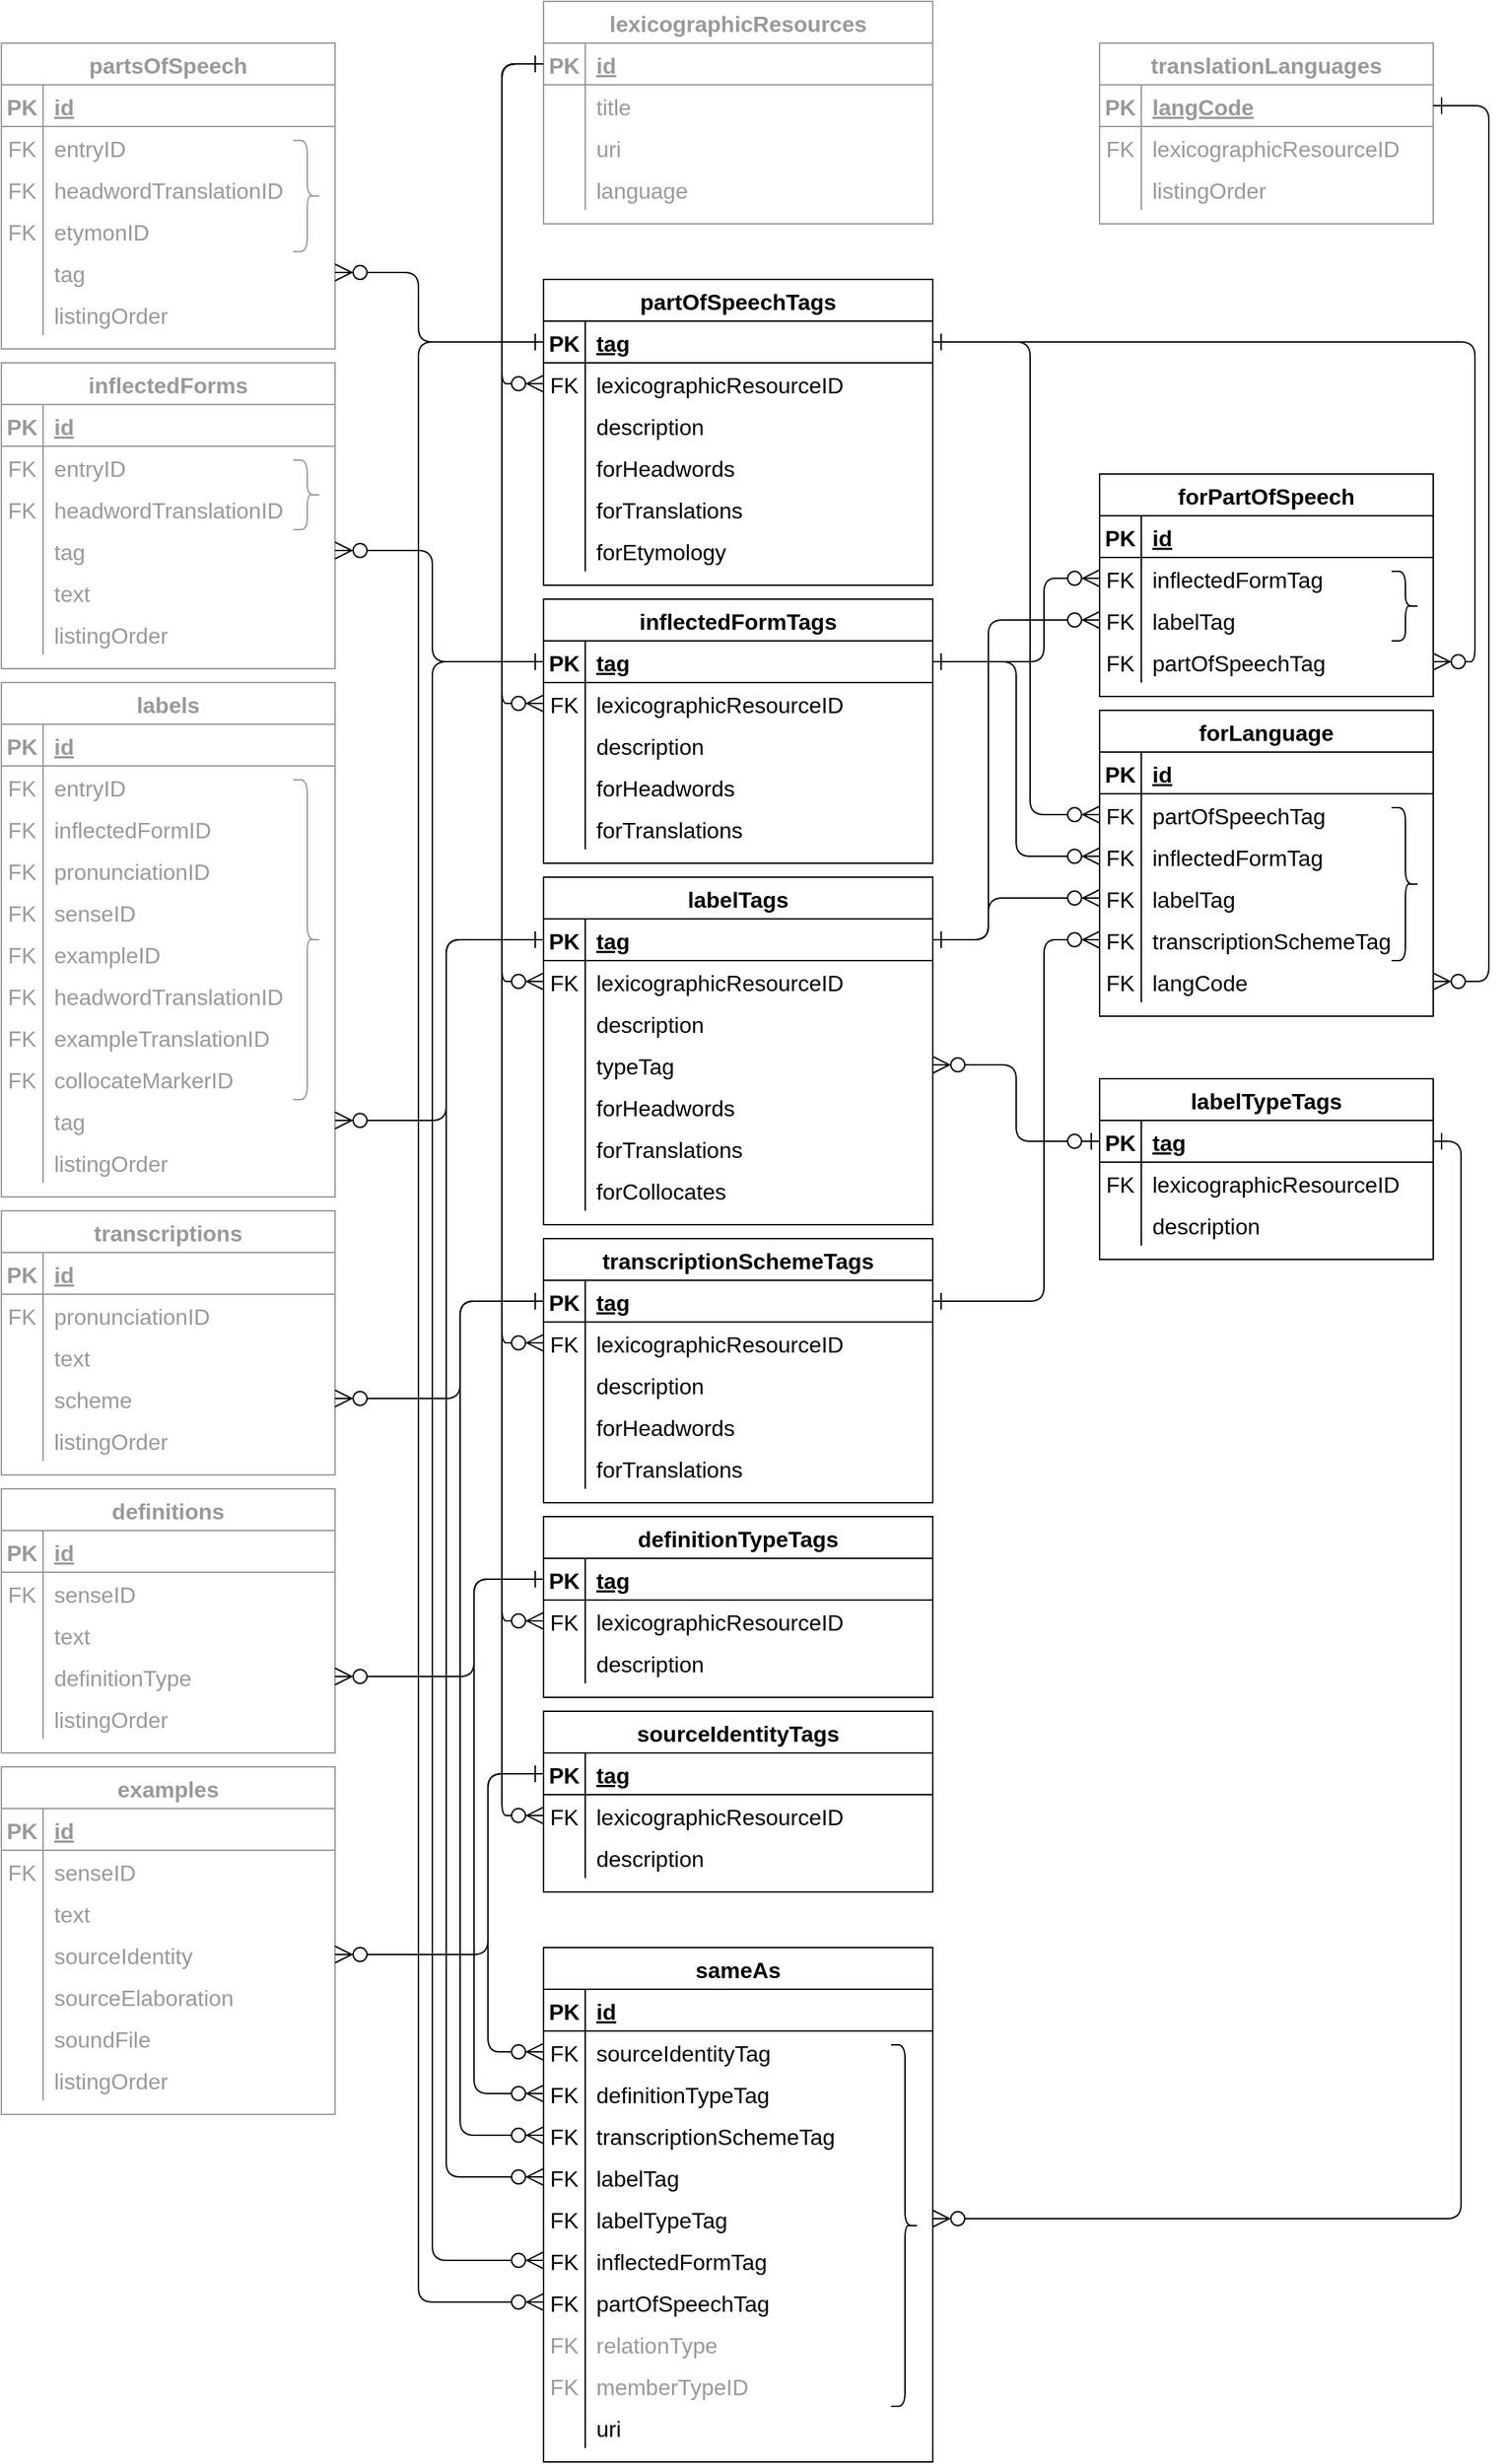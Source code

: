 <mxfile version="20.3.0" type="device"><diagram id="R2lEEEUBdFMjLlhIrx00" name="Page-1"><mxGraphModel dx="1887" dy="1867" grid="1" gridSize="10" guides="1" tooltips="1" connect="1" arrows="1" fold="1" page="1" pageScale="1" pageWidth="827" pageHeight="1169" math="0" shadow="0" extFonts="Permanent Marker^https://fonts.googleapis.com/css?family=Permanent+Marker"><root><mxCell id="0"/><mxCell id="1" parent="0"/><mxCell id="hTHMnP9nAUi0awd0FCyP-1" value="lexicographicResources" style="shape=table;startSize=30;container=1;collapsible=1;childLayout=tableLayout;fixedRows=1;rowLines=0;fontStyle=1;align=center;resizeLast=1;fontSize=16;strokeColor=#999999;fontColor=#999999;" parent="1" vertex="1"><mxGeometry x="330" y="-190" width="280" height="160" as="geometry"/></mxCell><mxCell id="hTHMnP9nAUi0awd0FCyP-2" value="" style="shape=tableRow;horizontal=0;startSize=0;swimlaneHead=0;swimlaneBody=0;fillColor=none;collapsible=0;dropTarget=0;points=[[0,0.5],[1,0.5]];portConstraint=eastwest;top=0;left=0;right=0;bottom=1;fontSize=16;strokeColor=#999999;fontColor=#999999;" parent="hTHMnP9nAUi0awd0FCyP-1" vertex="1"><mxGeometry y="30" width="280" height="30" as="geometry"/></mxCell><mxCell id="hTHMnP9nAUi0awd0FCyP-3" value="PK" style="shape=partialRectangle;connectable=0;fillColor=none;top=0;left=0;bottom=0;right=0;fontStyle=1;overflow=hidden;fontSize=16;strokeColor=#999999;fontColor=#999999;" parent="hTHMnP9nAUi0awd0FCyP-2" vertex="1"><mxGeometry width="30" height="30" as="geometry"><mxRectangle width="30" height="30" as="alternateBounds"/></mxGeometry></mxCell><mxCell id="hTHMnP9nAUi0awd0FCyP-4" value="id" style="shape=partialRectangle;connectable=0;fillColor=none;top=0;left=0;bottom=0;right=0;align=left;spacingLeft=6;fontStyle=5;overflow=hidden;fontSize=16;strokeColor=#999999;fontColor=#999999;" parent="hTHMnP9nAUi0awd0FCyP-2" vertex="1"><mxGeometry x="30" width="250" height="30" as="geometry"><mxRectangle width="250" height="30" as="alternateBounds"/></mxGeometry></mxCell><mxCell id="hTHMnP9nAUi0awd0FCyP-5" value="" style="shape=tableRow;horizontal=0;startSize=0;swimlaneHead=0;swimlaneBody=0;fillColor=none;collapsible=0;dropTarget=0;points=[[0,0.5],[1,0.5]];portConstraint=eastwest;top=0;left=0;right=0;bottom=0;fontSize=16;strokeColor=#999999;fontColor=#999999;" parent="hTHMnP9nAUi0awd0FCyP-1" vertex="1"><mxGeometry y="60" width="280" height="30" as="geometry"/></mxCell><mxCell id="hTHMnP9nAUi0awd0FCyP-6" value="" style="shape=partialRectangle;connectable=0;fillColor=none;top=0;left=0;bottom=0;right=0;editable=1;overflow=hidden;fontSize=16;strokeColor=#999999;fontColor=#999999;" parent="hTHMnP9nAUi0awd0FCyP-5" vertex="1"><mxGeometry width="30" height="30" as="geometry"><mxRectangle width="30" height="30" as="alternateBounds"/></mxGeometry></mxCell><mxCell id="hTHMnP9nAUi0awd0FCyP-7" value="title" style="shape=partialRectangle;connectable=0;fillColor=none;top=0;left=0;bottom=0;right=0;align=left;spacingLeft=6;overflow=hidden;fontSize=16;strokeColor=#999999;fontColor=#999999;" parent="hTHMnP9nAUi0awd0FCyP-5" vertex="1"><mxGeometry x="30" width="250" height="30" as="geometry"><mxRectangle width="250" height="30" as="alternateBounds"/></mxGeometry></mxCell><mxCell id="hTHMnP9nAUi0awd0FCyP-8" value="" style="shape=tableRow;horizontal=0;startSize=0;swimlaneHead=0;swimlaneBody=0;fillColor=none;collapsible=0;dropTarget=0;points=[[0,0.5],[1,0.5]];portConstraint=eastwest;top=0;left=0;right=0;bottom=0;fontSize=16;strokeColor=#999999;fontColor=#999999;" parent="hTHMnP9nAUi0awd0FCyP-1" vertex="1"><mxGeometry y="90" width="280" height="30" as="geometry"/></mxCell><mxCell id="hTHMnP9nAUi0awd0FCyP-9" value="" style="shape=partialRectangle;connectable=0;fillColor=none;top=0;left=0;bottom=0;right=0;editable=1;overflow=hidden;fontSize=16;strokeColor=#999999;fontColor=#999999;" parent="hTHMnP9nAUi0awd0FCyP-8" vertex="1"><mxGeometry width="30" height="30" as="geometry"><mxRectangle width="30" height="30" as="alternateBounds"/></mxGeometry></mxCell><mxCell id="hTHMnP9nAUi0awd0FCyP-10" value="uri" style="shape=partialRectangle;connectable=0;fillColor=none;top=0;left=0;bottom=0;right=0;align=left;spacingLeft=6;overflow=hidden;fontSize=16;strokeColor=#999999;fontColor=#999999;" parent="hTHMnP9nAUi0awd0FCyP-8" vertex="1"><mxGeometry x="30" width="250" height="30" as="geometry"><mxRectangle width="250" height="30" as="alternateBounds"/></mxGeometry></mxCell><mxCell id="hTHMnP9nAUi0awd0FCyP-11" value="" style="shape=tableRow;horizontal=0;startSize=0;swimlaneHead=0;swimlaneBody=0;fillColor=none;collapsible=0;dropTarget=0;points=[[0,0.5],[1,0.5]];portConstraint=eastwest;top=0;left=0;right=0;bottom=0;fontSize=16;strokeColor=#999999;fontColor=#999999;" parent="hTHMnP9nAUi0awd0FCyP-1" vertex="1"><mxGeometry y="120" width="280" height="30" as="geometry"/></mxCell><mxCell id="hTHMnP9nAUi0awd0FCyP-12" value="" style="shape=partialRectangle;connectable=0;fillColor=none;top=0;left=0;bottom=0;right=0;editable=1;overflow=hidden;fontSize=16;strokeColor=#999999;fontColor=#999999;" parent="hTHMnP9nAUi0awd0FCyP-11" vertex="1"><mxGeometry width="30" height="30" as="geometry"><mxRectangle width="30" height="30" as="alternateBounds"/></mxGeometry></mxCell><mxCell id="hTHMnP9nAUi0awd0FCyP-13" value="language" style="shape=partialRectangle;connectable=0;fillColor=none;top=0;left=0;bottom=0;right=0;align=left;spacingLeft=6;overflow=hidden;fontSize=16;strokeColor=#999999;fontColor=#999999;" parent="hTHMnP9nAUi0awd0FCyP-11" vertex="1"><mxGeometry x="30" width="250" height="30" as="geometry"><mxRectangle width="250" height="30" as="alternateBounds"/></mxGeometry></mxCell><mxCell id="DvkQwCEQ-k7gNqsEbLSM-1" value="partOfSpeechTags" style="shape=table;startSize=30;container=1;collapsible=1;childLayout=tableLayout;fixedRows=1;rowLines=0;fontStyle=1;align=center;resizeLast=1;fontSize=16;" parent="1" vertex="1"><mxGeometry x="330" y="10" width="280" height="220" as="geometry"><mxRectangle x="400" y="480" width="90" height="30" as="alternateBounds"/></mxGeometry></mxCell><mxCell id="DvkQwCEQ-k7gNqsEbLSM-2" value="" style="shape=tableRow;horizontal=0;startSize=0;swimlaneHead=0;swimlaneBody=0;fillColor=none;collapsible=0;dropTarget=0;points=[[0,0.5],[1,0.5]];portConstraint=eastwest;top=0;left=0;right=0;bottom=1;fontSize=16;" parent="DvkQwCEQ-k7gNqsEbLSM-1" vertex="1"><mxGeometry y="30" width="280" height="30" as="geometry"/></mxCell><mxCell id="DvkQwCEQ-k7gNqsEbLSM-3" value="PK" style="shape=partialRectangle;connectable=0;fillColor=none;top=0;left=0;bottom=0;right=0;fontStyle=1;overflow=hidden;fontSize=16;" parent="DvkQwCEQ-k7gNqsEbLSM-2" vertex="1"><mxGeometry width="30" height="30" as="geometry"><mxRectangle width="30" height="30" as="alternateBounds"/></mxGeometry></mxCell><mxCell id="DvkQwCEQ-k7gNqsEbLSM-4" value="tag" style="shape=partialRectangle;connectable=0;fillColor=none;top=0;left=0;bottom=0;right=0;align=left;spacingLeft=6;fontStyle=5;overflow=hidden;fontSize=16;" parent="DvkQwCEQ-k7gNqsEbLSM-2" vertex="1"><mxGeometry x="30" width="250" height="30" as="geometry"><mxRectangle width="250" height="30" as="alternateBounds"/></mxGeometry></mxCell><mxCell id="DvkQwCEQ-k7gNqsEbLSM-5" value="" style="shape=tableRow;horizontal=0;startSize=0;swimlaneHead=0;swimlaneBody=0;fillColor=none;collapsible=0;dropTarget=0;points=[[0,0.5],[1,0.5]];portConstraint=eastwest;top=0;left=0;right=0;bottom=0;fontSize=16;" parent="DvkQwCEQ-k7gNqsEbLSM-1" vertex="1"><mxGeometry y="60" width="280" height="30" as="geometry"/></mxCell><mxCell id="DvkQwCEQ-k7gNqsEbLSM-6" value="FK" style="shape=partialRectangle;connectable=0;fillColor=none;top=0;left=0;bottom=0;right=0;editable=1;overflow=hidden;fontSize=16;" parent="DvkQwCEQ-k7gNqsEbLSM-5" vertex="1"><mxGeometry width="30" height="30" as="geometry"><mxRectangle width="30" height="30" as="alternateBounds"/></mxGeometry></mxCell><mxCell id="DvkQwCEQ-k7gNqsEbLSM-7" value="lexicographicResourceID" style="shape=partialRectangle;connectable=0;fillColor=none;top=0;left=0;bottom=0;right=0;align=left;spacingLeft=6;overflow=hidden;fontSize=16;" parent="DvkQwCEQ-k7gNqsEbLSM-5" vertex="1"><mxGeometry x="30" width="250" height="30" as="geometry"><mxRectangle width="250" height="30" as="alternateBounds"/></mxGeometry></mxCell><mxCell id="DvkQwCEQ-k7gNqsEbLSM-8" style="shape=tableRow;horizontal=0;startSize=0;swimlaneHead=0;swimlaneBody=0;fillColor=none;collapsible=0;dropTarget=0;points=[[0,0.5],[1,0.5]];portConstraint=eastwest;top=0;left=0;right=0;bottom=0;fontSize=16;" parent="DvkQwCEQ-k7gNqsEbLSM-1" vertex="1"><mxGeometry y="90" width="280" height="30" as="geometry"/></mxCell><mxCell id="DvkQwCEQ-k7gNqsEbLSM-9" style="shape=partialRectangle;connectable=0;fillColor=none;top=0;left=0;bottom=0;right=0;editable=1;overflow=hidden;fontSize=16;" parent="DvkQwCEQ-k7gNqsEbLSM-8" vertex="1"><mxGeometry width="30" height="30" as="geometry"><mxRectangle width="30" height="30" as="alternateBounds"/></mxGeometry></mxCell><mxCell id="DvkQwCEQ-k7gNqsEbLSM-10" value="description" style="shape=partialRectangle;connectable=0;fillColor=none;top=0;left=0;bottom=0;right=0;align=left;spacingLeft=6;overflow=hidden;fontSize=16;" parent="DvkQwCEQ-k7gNqsEbLSM-8" vertex="1"><mxGeometry x="30" width="250" height="30" as="geometry"><mxRectangle width="250" height="30" as="alternateBounds"/></mxGeometry></mxCell><mxCell id="DvkQwCEQ-k7gNqsEbLSM-11" style="shape=tableRow;horizontal=0;startSize=0;swimlaneHead=0;swimlaneBody=0;fillColor=none;collapsible=0;dropTarget=0;points=[[0,0.5],[1,0.5]];portConstraint=eastwest;top=0;left=0;right=0;bottom=0;fontSize=16;" parent="DvkQwCEQ-k7gNqsEbLSM-1" vertex="1"><mxGeometry y="120" width="280" height="30" as="geometry"/></mxCell><mxCell id="DvkQwCEQ-k7gNqsEbLSM-12" style="shape=partialRectangle;connectable=0;fillColor=none;top=0;left=0;bottom=0;right=0;editable=1;overflow=hidden;fontSize=16;" parent="DvkQwCEQ-k7gNqsEbLSM-11" vertex="1"><mxGeometry width="30" height="30" as="geometry"><mxRectangle width="30" height="30" as="alternateBounds"/></mxGeometry></mxCell><mxCell id="DvkQwCEQ-k7gNqsEbLSM-13" value="forHeadwords" style="shape=partialRectangle;connectable=0;fillColor=none;top=0;left=0;bottom=0;right=0;align=left;spacingLeft=6;overflow=hidden;fontSize=16;" parent="DvkQwCEQ-k7gNqsEbLSM-11" vertex="1"><mxGeometry x="30" width="250" height="30" as="geometry"><mxRectangle width="250" height="30" as="alternateBounds"/></mxGeometry></mxCell><mxCell id="DvkQwCEQ-k7gNqsEbLSM-14" style="shape=tableRow;horizontal=0;startSize=0;swimlaneHead=0;swimlaneBody=0;fillColor=none;collapsible=0;dropTarget=0;points=[[0,0.5],[1,0.5]];portConstraint=eastwest;top=0;left=0;right=0;bottom=0;fontSize=16;" parent="DvkQwCEQ-k7gNqsEbLSM-1" vertex="1"><mxGeometry y="150" width="280" height="30" as="geometry"/></mxCell><mxCell id="DvkQwCEQ-k7gNqsEbLSM-15" style="shape=partialRectangle;connectable=0;fillColor=none;top=0;left=0;bottom=0;right=0;editable=1;overflow=hidden;fontSize=16;" parent="DvkQwCEQ-k7gNqsEbLSM-14" vertex="1"><mxGeometry width="30" height="30" as="geometry"><mxRectangle width="30" height="30" as="alternateBounds"/></mxGeometry></mxCell><mxCell id="DvkQwCEQ-k7gNqsEbLSM-16" value="forTranslations" style="shape=partialRectangle;connectable=0;fillColor=none;top=0;left=0;bottom=0;right=0;align=left;spacingLeft=6;overflow=hidden;fontSize=16;" parent="DvkQwCEQ-k7gNqsEbLSM-14" vertex="1"><mxGeometry x="30" width="250" height="30" as="geometry"><mxRectangle width="250" height="30" as="alternateBounds"/></mxGeometry></mxCell><mxCell id="DvkQwCEQ-k7gNqsEbLSM-17" style="shape=tableRow;horizontal=0;startSize=0;swimlaneHead=0;swimlaneBody=0;fillColor=none;collapsible=0;dropTarget=0;points=[[0,0.5],[1,0.5]];portConstraint=eastwest;top=0;left=0;right=0;bottom=0;fontSize=16;" parent="DvkQwCEQ-k7gNqsEbLSM-1" vertex="1"><mxGeometry y="180" width="280" height="30" as="geometry"/></mxCell><mxCell id="DvkQwCEQ-k7gNqsEbLSM-18" style="shape=partialRectangle;connectable=0;fillColor=none;top=0;left=0;bottom=0;right=0;editable=1;overflow=hidden;fontSize=16;" parent="DvkQwCEQ-k7gNqsEbLSM-17" vertex="1"><mxGeometry width="30" height="30" as="geometry"><mxRectangle width="30" height="30" as="alternateBounds"/></mxGeometry></mxCell><mxCell id="DvkQwCEQ-k7gNqsEbLSM-19" value="forEtymology" style="shape=partialRectangle;connectable=0;fillColor=none;top=0;left=0;bottom=0;right=0;align=left;spacingLeft=6;overflow=hidden;fontSize=16;" parent="DvkQwCEQ-k7gNqsEbLSM-17" vertex="1"><mxGeometry x="30" width="250" height="30" as="geometry"><mxRectangle width="250" height="30" as="alternateBounds"/></mxGeometry></mxCell><mxCell id="DvkQwCEQ-k7gNqsEbLSM-20" value="inflectedFormTags" style="shape=table;startSize=30;container=1;collapsible=1;childLayout=tableLayout;fixedRows=1;rowLines=0;fontStyle=1;align=center;resizeLast=1;fontSize=16;" parent="1" vertex="1"><mxGeometry x="330" y="240" width="280" height="190" as="geometry"><mxRectangle x="400" y="480" width="90" height="30" as="alternateBounds"/></mxGeometry></mxCell><mxCell id="DvkQwCEQ-k7gNqsEbLSM-21" value="" style="shape=tableRow;horizontal=0;startSize=0;swimlaneHead=0;swimlaneBody=0;fillColor=none;collapsible=0;dropTarget=0;points=[[0,0.5],[1,0.5]];portConstraint=eastwest;top=0;left=0;right=0;bottom=1;fontSize=16;" parent="DvkQwCEQ-k7gNqsEbLSM-20" vertex="1"><mxGeometry y="30" width="280" height="30" as="geometry"/></mxCell><mxCell id="DvkQwCEQ-k7gNqsEbLSM-22" value="PK" style="shape=partialRectangle;connectable=0;fillColor=none;top=0;left=0;bottom=0;right=0;fontStyle=1;overflow=hidden;fontSize=16;" parent="DvkQwCEQ-k7gNqsEbLSM-21" vertex="1"><mxGeometry width="30" height="30" as="geometry"><mxRectangle width="30" height="30" as="alternateBounds"/></mxGeometry></mxCell><mxCell id="DvkQwCEQ-k7gNqsEbLSM-23" value="tag" style="shape=partialRectangle;connectable=0;fillColor=none;top=0;left=0;bottom=0;right=0;align=left;spacingLeft=6;fontStyle=5;overflow=hidden;fontSize=16;" parent="DvkQwCEQ-k7gNqsEbLSM-21" vertex="1"><mxGeometry x="30" width="250" height="30" as="geometry"><mxRectangle width="250" height="30" as="alternateBounds"/></mxGeometry></mxCell><mxCell id="DvkQwCEQ-k7gNqsEbLSM-24" value="" style="shape=tableRow;horizontal=0;startSize=0;swimlaneHead=0;swimlaneBody=0;fillColor=none;collapsible=0;dropTarget=0;points=[[0,0.5],[1,0.5]];portConstraint=eastwest;top=0;left=0;right=0;bottom=0;fontSize=16;" parent="DvkQwCEQ-k7gNqsEbLSM-20" vertex="1"><mxGeometry y="60" width="280" height="30" as="geometry"/></mxCell><mxCell id="DvkQwCEQ-k7gNqsEbLSM-25" value="FK" style="shape=partialRectangle;connectable=0;fillColor=none;top=0;left=0;bottom=0;right=0;editable=1;overflow=hidden;fontSize=16;" parent="DvkQwCEQ-k7gNqsEbLSM-24" vertex="1"><mxGeometry width="30" height="30" as="geometry"><mxRectangle width="30" height="30" as="alternateBounds"/></mxGeometry></mxCell><mxCell id="DvkQwCEQ-k7gNqsEbLSM-26" value="lexicographicResourceID" style="shape=partialRectangle;connectable=0;fillColor=none;top=0;left=0;bottom=0;right=0;align=left;spacingLeft=6;overflow=hidden;fontSize=16;" parent="DvkQwCEQ-k7gNqsEbLSM-24" vertex="1"><mxGeometry x="30" width="250" height="30" as="geometry"><mxRectangle width="250" height="30" as="alternateBounds"/></mxGeometry></mxCell><mxCell id="DvkQwCEQ-k7gNqsEbLSM-27" style="shape=tableRow;horizontal=0;startSize=0;swimlaneHead=0;swimlaneBody=0;fillColor=none;collapsible=0;dropTarget=0;points=[[0,0.5],[1,0.5]];portConstraint=eastwest;top=0;left=0;right=0;bottom=0;fontSize=16;" parent="DvkQwCEQ-k7gNqsEbLSM-20" vertex="1"><mxGeometry y="90" width="280" height="30" as="geometry"/></mxCell><mxCell id="DvkQwCEQ-k7gNqsEbLSM-28" style="shape=partialRectangle;connectable=0;fillColor=none;top=0;left=0;bottom=0;right=0;editable=1;overflow=hidden;fontSize=16;" parent="DvkQwCEQ-k7gNqsEbLSM-27" vertex="1"><mxGeometry width="30" height="30" as="geometry"><mxRectangle width="30" height="30" as="alternateBounds"/></mxGeometry></mxCell><mxCell id="DvkQwCEQ-k7gNqsEbLSM-29" value="description" style="shape=partialRectangle;connectable=0;fillColor=none;top=0;left=0;bottom=0;right=0;align=left;spacingLeft=6;overflow=hidden;fontSize=16;" parent="DvkQwCEQ-k7gNqsEbLSM-27" vertex="1"><mxGeometry x="30" width="250" height="30" as="geometry"><mxRectangle width="250" height="30" as="alternateBounds"/></mxGeometry></mxCell><mxCell id="DvkQwCEQ-k7gNqsEbLSM-30" style="shape=tableRow;horizontal=0;startSize=0;swimlaneHead=0;swimlaneBody=0;fillColor=none;collapsible=0;dropTarget=0;points=[[0,0.5],[1,0.5]];portConstraint=eastwest;top=0;left=0;right=0;bottom=0;fontSize=16;" parent="DvkQwCEQ-k7gNqsEbLSM-20" vertex="1"><mxGeometry y="120" width="280" height="30" as="geometry"/></mxCell><mxCell id="DvkQwCEQ-k7gNqsEbLSM-31" style="shape=partialRectangle;connectable=0;fillColor=none;top=0;left=0;bottom=0;right=0;editable=1;overflow=hidden;fontSize=16;" parent="DvkQwCEQ-k7gNqsEbLSM-30" vertex="1"><mxGeometry width="30" height="30" as="geometry"><mxRectangle width="30" height="30" as="alternateBounds"/></mxGeometry></mxCell><mxCell id="DvkQwCEQ-k7gNqsEbLSM-32" value="forHeadwords" style="shape=partialRectangle;connectable=0;fillColor=none;top=0;left=0;bottom=0;right=0;align=left;spacingLeft=6;overflow=hidden;fontSize=16;" parent="DvkQwCEQ-k7gNqsEbLSM-30" vertex="1"><mxGeometry x="30" width="250" height="30" as="geometry"><mxRectangle width="250" height="30" as="alternateBounds"/></mxGeometry></mxCell><mxCell id="DvkQwCEQ-k7gNqsEbLSM-33" style="shape=tableRow;horizontal=0;startSize=0;swimlaneHead=0;swimlaneBody=0;fillColor=none;collapsible=0;dropTarget=0;points=[[0,0.5],[1,0.5]];portConstraint=eastwest;top=0;left=0;right=0;bottom=0;fontSize=16;" parent="DvkQwCEQ-k7gNqsEbLSM-20" vertex="1"><mxGeometry y="150" width="280" height="30" as="geometry"/></mxCell><mxCell id="DvkQwCEQ-k7gNqsEbLSM-34" style="shape=partialRectangle;connectable=0;fillColor=none;top=0;left=0;bottom=0;right=0;editable=1;overflow=hidden;fontSize=16;" parent="DvkQwCEQ-k7gNqsEbLSM-33" vertex="1"><mxGeometry width="30" height="30" as="geometry"><mxRectangle width="30" height="30" as="alternateBounds"/></mxGeometry></mxCell><mxCell id="DvkQwCEQ-k7gNqsEbLSM-35" value="forTranslations" style="shape=partialRectangle;connectable=0;fillColor=none;top=0;left=0;bottom=0;right=0;align=left;spacingLeft=6;overflow=hidden;fontSize=16;" parent="DvkQwCEQ-k7gNqsEbLSM-33" vertex="1"><mxGeometry x="30" width="250" height="30" as="geometry"><mxRectangle width="250" height="30" as="alternateBounds"/></mxGeometry></mxCell><mxCell id="DvkQwCEQ-k7gNqsEbLSM-36" value="labelTags" style="shape=table;startSize=30;container=1;collapsible=1;childLayout=tableLayout;fixedRows=1;rowLines=0;fontStyle=1;align=center;resizeLast=1;fontSize=16;" parent="1" vertex="1"><mxGeometry x="330" y="440" width="280" height="250" as="geometry"><mxRectangle x="400" y="480" width="90" height="30" as="alternateBounds"/></mxGeometry></mxCell><mxCell id="DvkQwCEQ-k7gNqsEbLSM-37" value="" style="shape=tableRow;horizontal=0;startSize=0;swimlaneHead=0;swimlaneBody=0;fillColor=none;collapsible=0;dropTarget=0;points=[[0,0.5],[1,0.5]];portConstraint=eastwest;top=0;left=0;right=0;bottom=1;fontSize=16;" parent="DvkQwCEQ-k7gNqsEbLSM-36" vertex="1"><mxGeometry y="30" width="280" height="30" as="geometry"/></mxCell><mxCell id="DvkQwCEQ-k7gNqsEbLSM-38" value="PK" style="shape=partialRectangle;connectable=0;fillColor=none;top=0;left=0;bottom=0;right=0;fontStyle=1;overflow=hidden;fontSize=16;" parent="DvkQwCEQ-k7gNqsEbLSM-37" vertex="1"><mxGeometry width="30" height="30" as="geometry"><mxRectangle width="30" height="30" as="alternateBounds"/></mxGeometry></mxCell><mxCell id="DvkQwCEQ-k7gNqsEbLSM-39" value="tag" style="shape=partialRectangle;connectable=0;fillColor=none;top=0;left=0;bottom=0;right=0;align=left;spacingLeft=6;fontStyle=5;overflow=hidden;fontSize=16;" parent="DvkQwCEQ-k7gNqsEbLSM-37" vertex="1"><mxGeometry x="30" width="250" height="30" as="geometry"><mxRectangle width="250" height="30" as="alternateBounds"/></mxGeometry></mxCell><mxCell id="DvkQwCEQ-k7gNqsEbLSM-40" value="" style="shape=tableRow;horizontal=0;startSize=0;swimlaneHead=0;swimlaneBody=0;fillColor=none;collapsible=0;dropTarget=0;points=[[0,0.5],[1,0.5]];portConstraint=eastwest;top=0;left=0;right=0;bottom=0;fontSize=16;" parent="DvkQwCEQ-k7gNqsEbLSM-36" vertex="1"><mxGeometry y="60" width="280" height="30" as="geometry"/></mxCell><mxCell id="DvkQwCEQ-k7gNqsEbLSM-41" value="FK" style="shape=partialRectangle;connectable=0;fillColor=none;top=0;left=0;bottom=0;right=0;editable=1;overflow=hidden;fontSize=16;" parent="DvkQwCEQ-k7gNqsEbLSM-40" vertex="1"><mxGeometry width="30" height="30" as="geometry"><mxRectangle width="30" height="30" as="alternateBounds"/></mxGeometry></mxCell><mxCell id="DvkQwCEQ-k7gNqsEbLSM-42" value="lexicographicResourceID" style="shape=partialRectangle;connectable=0;fillColor=none;top=0;left=0;bottom=0;right=0;align=left;spacingLeft=6;overflow=hidden;fontSize=16;" parent="DvkQwCEQ-k7gNqsEbLSM-40" vertex="1"><mxGeometry x="30" width="250" height="30" as="geometry"><mxRectangle width="250" height="30" as="alternateBounds"/></mxGeometry></mxCell><mxCell id="DvkQwCEQ-k7gNqsEbLSM-43" style="shape=tableRow;horizontal=0;startSize=0;swimlaneHead=0;swimlaneBody=0;fillColor=none;collapsible=0;dropTarget=0;points=[[0,0.5],[1,0.5]];portConstraint=eastwest;top=0;left=0;right=0;bottom=0;fontSize=16;" parent="DvkQwCEQ-k7gNqsEbLSM-36" vertex="1"><mxGeometry y="90" width="280" height="30" as="geometry"/></mxCell><mxCell id="DvkQwCEQ-k7gNqsEbLSM-44" style="shape=partialRectangle;connectable=0;fillColor=none;top=0;left=0;bottom=0;right=0;editable=1;overflow=hidden;fontSize=16;" parent="DvkQwCEQ-k7gNqsEbLSM-43" vertex="1"><mxGeometry width="30" height="30" as="geometry"><mxRectangle width="30" height="30" as="alternateBounds"/></mxGeometry></mxCell><mxCell id="DvkQwCEQ-k7gNqsEbLSM-45" value="description" style="shape=partialRectangle;connectable=0;fillColor=none;top=0;left=0;bottom=0;right=0;align=left;spacingLeft=6;overflow=hidden;fontSize=16;" parent="DvkQwCEQ-k7gNqsEbLSM-43" vertex="1"><mxGeometry x="30" width="250" height="30" as="geometry"><mxRectangle width="250" height="30" as="alternateBounds"/></mxGeometry></mxCell><mxCell id="DvkQwCEQ-k7gNqsEbLSM-46" style="shape=tableRow;horizontal=0;startSize=0;swimlaneHead=0;swimlaneBody=0;fillColor=none;collapsible=0;dropTarget=0;points=[[0,0.5],[1,0.5]];portConstraint=eastwest;top=0;left=0;right=0;bottom=0;fontSize=16;" parent="DvkQwCEQ-k7gNqsEbLSM-36" vertex="1"><mxGeometry y="120" width="280" height="30" as="geometry"/></mxCell><mxCell id="DvkQwCEQ-k7gNqsEbLSM-47" style="shape=partialRectangle;connectable=0;fillColor=none;top=0;left=0;bottom=0;right=0;editable=1;overflow=hidden;fontSize=16;" parent="DvkQwCEQ-k7gNqsEbLSM-46" vertex="1"><mxGeometry width="30" height="30" as="geometry"><mxRectangle width="30" height="30" as="alternateBounds"/></mxGeometry></mxCell><mxCell id="DvkQwCEQ-k7gNqsEbLSM-48" value="typeTag" style="shape=partialRectangle;connectable=0;fillColor=none;top=0;left=0;bottom=0;right=0;align=left;spacingLeft=6;overflow=hidden;fontSize=16;" parent="DvkQwCEQ-k7gNqsEbLSM-46" vertex="1"><mxGeometry x="30" width="250" height="30" as="geometry"><mxRectangle width="250" height="30" as="alternateBounds"/></mxGeometry></mxCell><mxCell id="DvkQwCEQ-k7gNqsEbLSM-49" style="shape=tableRow;horizontal=0;startSize=0;swimlaneHead=0;swimlaneBody=0;fillColor=none;collapsible=0;dropTarget=0;points=[[0,0.5],[1,0.5]];portConstraint=eastwest;top=0;left=0;right=0;bottom=0;fontSize=16;" parent="DvkQwCEQ-k7gNqsEbLSM-36" vertex="1"><mxGeometry y="150" width="280" height="30" as="geometry"/></mxCell><mxCell id="DvkQwCEQ-k7gNqsEbLSM-50" style="shape=partialRectangle;connectable=0;fillColor=none;top=0;left=0;bottom=0;right=0;editable=1;overflow=hidden;fontSize=16;" parent="DvkQwCEQ-k7gNqsEbLSM-49" vertex="1"><mxGeometry width="30" height="30" as="geometry"><mxRectangle width="30" height="30" as="alternateBounds"/></mxGeometry></mxCell><mxCell id="DvkQwCEQ-k7gNqsEbLSM-51" value="forHeadwords" style="shape=partialRectangle;connectable=0;fillColor=none;top=0;left=0;bottom=0;right=0;align=left;spacingLeft=6;overflow=hidden;fontSize=16;" parent="DvkQwCEQ-k7gNqsEbLSM-49" vertex="1"><mxGeometry x="30" width="250" height="30" as="geometry"><mxRectangle width="250" height="30" as="alternateBounds"/></mxGeometry></mxCell><mxCell id="DvkQwCEQ-k7gNqsEbLSM-52" style="shape=tableRow;horizontal=0;startSize=0;swimlaneHead=0;swimlaneBody=0;fillColor=none;collapsible=0;dropTarget=0;points=[[0,0.5],[1,0.5]];portConstraint=eastwest;top=0;left=0;right=0;bottom=0;fontSize=16;" parent="DvkQwCEQ-k7gNqsEbLSM-36" vertex="1"><mxGeometry y="180" width="280" height="30" as="geometry"/></mxCell><mxCell id="DvkQwCEQ-k7gNqsEbLSM-53" style="shape=partialRectangle;connectable=0;fillColor=none;top=0;left=0;bottom=0;right=0;editable=1;overflow=hidden;fontSize=16;" parent="DvkQwCEQ-k7gNqsEbLSM-52" vertex="1"><mxGeometry width="30" height="30" as="geometry"><mxRectangle width="30" height="30" as="alternateBounds"/></mxGeometry></mxCell><mxCell id="DvkQwCEQ-k7gNqsEbLSM-54" value="forTranslations" style="shape=partialRectangle;connectable=0;fillColor=none;top=0;left=0;bottom=0;right=0;align=left;spacingLeft=6;overflow=hidden;fontSize=16;" parent="DvkQwCEQ-k7gNqsEbLSM-52" vertex="1"><mxGeometry x="30" width="250" height="30" as="geometry"><mxRectangle width="250" height="30" as="alternateBounds"/></mxGeometry></mxCell><mxCell id="DvkQwCEQ-k7gNqsEbLSM-55" style="shape=tableRow;horizontal=0;startSize=0;swimlaneHead=0;swimlaneBody=0;fillColor=none;collapsible=0;dropTarget=0;points=[[0,0.5],[1,0.5]];portConstraint=eastwest;top=0;left=0;right=0;bottom=0;fontSize=16;" parent="DvkQwCEQ-k7gNqsEbLSM-36" vertex="1"><mxGeometry y="210" width="280" height="30" as="geometry"/></mxCell><mxCell id="DvkQwCEQ-k7gNqsEbLSM-56" style="shape=partialRectangle;connectable=0;fillColor=none;top=0;left=0;bottom=0;right=0;editable=1;overflow=hidden;fontSize=16;" parent="DvkQwCEQ-k7gNqsEbLSM-55" vertex="1"><mxGeometry width="30" height="30" as="geometry"><mxRectangle width="30" height="30" as="alternateBounds"/></mxGeometry></mxCell><mxCell id="DvkQwCEQ-k7gNqsEbLSM-57" value="forCollocates" style="shape=partialRectangle;connectable=0;fillColor=none;top=0;left=0;bottom=0;right=0;align=left;spacingLeft=6;overflow=hidden;fontSize=16;" parent="DvkQwCEQ-k7gNqsEbLSM-55" vertex="1"><mxGeometry x="30" width="250" height="30" as="geometry"><mxRectangle width="250" height="30" as="alternateBounds"/></mxGeometry></mxCell><mxCell id="DvkQwCEQ-k7gNqsEbLSM-58" value="definitionTypeTags" style="shape=table;startSize=30;container=1;collapsible=1;childLayout=tableLayout;fixedRows=1;rowLines=0;fontStyle=1;align=center;resizeLast=1;fontSize=16;" parent="1" vertex="1"><mxGeometry x="330" y="900" width="280" height="130" as="geometry"><mxRectangle x="400" y="480" width="90" height="30" as="alternateBounds"/></mxGeometry></mxCell><mxCell id="DvkQwCEQ-k7gNqsEbLSM-59" value="" style="shape=tableRow;horizontal=0;startSize=0;swimlaneHead=0;swimlaneBody=0;fillColor=none;collapsible=0;dropTarget=0;points=[[0,0.5],[1,0.5]];portConstraint=eastwest;top=0;left=0;right=0;bottom=1;fontSize=16;" parent="DvkQwCEQ-k7gNqsEbLSM-58" vertex="1"><mxGeometry y="30" width="280" height="30" as="geometry"/></mxCell><mxCell id="DvkQwCEQ-k7gNqsEbLSM-60" value="PK" style="shape=partialRectangle;connectable=0;fillColor=none;top=0;left=0;bottom=0;right=0;fontStyle=1;overflow=hidden;fontSize=16;" parent="DvkQwCEQ-k7gNqsEbLSM-59" vertex="1"><mxGeometry width="30" height="30" as="geometry"><mxRectangle width="30" height="30" as="alternateBounds"/></mxGeometry></mxCell><mxCell id="DvkQwCEQ-k7gNqsEbLSM-61" value="tag" style="shape=partialRectangle;connectable=0;fillColor=none;top=0;left=0;bottom=0;right=0;align=left;spacingLeft=6;fontStyle=5;overflow=hidden;fontSize=16;" parent="DvkQwCEQ-k7gNqsEbLSM-59" vertex="1"><mxGeometry x="30" width="250" height="30" as="geometry"><mxRectangle width="250" height="30" as="alternateBounds"/></mxGeometry></mxCell><mxCell id="DvkQwCEQ-k7gNqsEbLSM-62" value="" style="shape=tableRow;horizontal=0;startSize=0;swimlaneHead=0;swimlaneBody=0;fillColor=none;collapsible=0;dropTarget=0;points=[[0,0.5],[1,0.5]];portConstraint=eastwest;top=0;left=0;right=0;bottom=0;fontSize=16;" parent="DvkQwCEQ-k7gNqsEbLSM-58" vertex="1"><mxGeometry y="60" width="280" height="30" as="geometry"/></mxCell><mxCell id="DvkQwCEQ-k7gNqsEbLSM-63" value="FK" style="shape=partialRectangle;connectable=0;fillColor=none;top=0;left=0;bottom=0;right=0;editable=1;overflow=hidden;fontSize=16;" parent="DvkQwCEQ-k7gNqsEbLSM-62" vertex="1"><mxGeometry width="30" height="30" as="geometry"><mxRectangle width="30" height="30" as="alternateBounds"/></mxGeometry></mxCell><mxCell id="DvkQwCEQ-k7gNqsEbLSM-64" value="lexicographicResourceID" style="shape=partialRectangle;connectable=0;fillColor=none;top=0;left=0;bottom=0;right=0;align=left;spacingLeft=6;overflow=hidden;fontSize=16;" parent="DvkQwCEQ-k7gNqsEbLSM-62" vertex="1"><mxGeometry x="30" width="250" height="30" as="geometry"><mxRectangle width="250" height="30" as="alternateBounds"/></mxGeometry></mxCell><mxCell id="DvkQwCEQ-k7gNqsEbLSM-65" style="shape=tableRow;horizontal=0;startSize=0;swimlaneHead=0;swimlaneBody=0;fillColor=none;collapsible=0;dropTarget=0;points=[[0,0.5],[1,0.5]];portConstraint=eastwest;top=0;left=0;right=0;bottom=0;fontSize=16;" parent="DvkQwCEQ-k7gNqsEbLSM-58" vertex="1"><mxGeometry y="90" width="280" height="30" as="geometry"/></mxCell><mxCell id="DvkQwCEQ-k7gNqsEbLSM-66" style="shape=partialRectangle;connectable=0;fillColor=none;top=0;left=0;bottom=0;right=0;editable=1;overflow=hidden;fontSize=16;" parent="DvkQwCEQ-k7gNqsEbLSM-65" vertex="1"><mxGeometry width="30" height="30" as="geometry"><mxRectangle width="30" height="30" as="alternateBounds"/></mxGeometry></mxCell><mxCell id="DvkQwCEQ-k7gNqsEbLSM-67" value="description" style="shape=partialRectangle;connectable=0;fillColor=none;top=0;left=0;bottom=0;right=0;align=left;spacingLeft=6;overflow=hidden;fontSize=16;" parent="DvkQwCEQ-k7gNqsEbLSM-65" vertex="1"><mxGeometry x="30" width="250" height="30" as="geometry"><mxRectangle width="250" height="30" as="alternateBounds"/></mxGeometry></mxCell><mxCell id="DvkQwCEQ-k7gNqsEbLSM-68" value="sourceIdentityTags" style="shape=table;startSize=30;container=1;collapsible=1;childLayout=tableLayout;fixedRows=1;rowLines=0;fontStyle=1;align=center;resizeLast=1;fontSize=16;" parent="1" vertex="1"><mxGeometry x="330" y="1040" width="280" height="130" as="geometry"><mxRectangle x="400" y="480" width="90" height="30" as="alternateBounds"/></mxGeometry></mxCell><mxCell id="DvkQwCEQ-k7gNqsEbLSM-69" value="" style="shape=tableRow;horizontal=0;startSize=0;swimlaneHead=0;swimlaneBody=0;fillColor=none;collapsible=0;dropTarget=0;points=[[0,0.5],[1,0.5]];portConstraint=eastwest;top=0;left=0;right=0;bottom=1;fontSize=16;" parent="DvkQwCEQ-k7gNqsEbLSM-68" vertex="1"><mxGeometry y="30" width="280" height="30" as="geometry"/></mxCell><mxCell id="DvkQwCEQ-k7gNqsEbLSM-70" value="PK" style="shape=partialRectangle;connectable=0;fillColor=none;top=0;left=0;bottom=0;right=0;fontStyle=1;overflow=hidden;fontSize=16;" parent="DvkQwCEQ-k7gNqsEbLSM-69" vertex="1"><mxGeometry width="30" height="30" as="geometry"><mxRectangle width="30" height="30" as="alternateBounds"/></mxGeometry></mxCell><mxCell id="DvkQwCEQ-k7gNqsEbLSM-71" value="tag" style="shape=partialRectangle;connectable=0;fillColor=none;top=0;left=0;bottom=0;right=0;align=left;spacingLeft=6;fontStyle=5;overflow=hidden;fontSize=16;" parent="DvkQwCEQ-k7gNqsEbLSM-69" vertex="1"><mxGeometry x="30" width="250" height="30" as="geometry"><mxRectangle width="250" height="30" as="alternateBounds"/></mxGeometry></mxCell><mxCell id="DvkQwCEQ-k7gNqsEbLSM-72" value="" style="shape=tableRow;horizontal=0;startSize=0;swimlaneHead=0;swimlaneBody=0;fillColor=none;collapsible=0;dropTarget=0;points=[[0,0.5],[1,0.5]];portConstraint=eastwest;top=0;left=0;right=0;bottom=0;fontSize=16;" parent="DvkQwCEQ-k7gNqsEbLSM-68" vertex="1"><mxGeometry y="60" width="280" height="30" as="geometry"/></mxCell><mxCell id="DvkQwCEQ-k7gNqsEbLSM-73" value="FK" style="shape=partialRectangle;connectable=0;fillColor=none;top=0;left=0;bottom=0;right=0;editable=1;overflow=hidden;fontSize=16;" parent="DvkQwCEQ-k7gNqsEbLSM-72" vertex="1"><mxGeometry width="30" height="30" as="geometry"><mxRectangle width="30" height="30" as="alternateBounds"/></mxGeometry></mxCell><mxCell id="DvkQwCEQ-k7gNqsEbLSM-74" value="lexicographicResourceID" style="shape=partialRectangle;connectable=0;fillColor=none;top=0;left=0;bottom=0;right=0;align=left;spacingLeft=6;overflow=hidden;fontSize=16;" parent="DvkQwCEQ-k7gNqsEbLSM-72" vertex="1"><mxGeometry x="30" width="250" height="30" as="geometry"><mxRectangle width="250" height="30" as="alternateBounds"/></mxGeometry></mxCell><mxCell id="DvkQwCEQ-k7gNqsEbLSM-75" style="shape=tableRow;horizontal=0;startSize=0;swimlaneHead=0;swimlaneBody=0;fillColor=none;collapsible=0;dropTarget=0;points=[[0,0.5],[1,0.5]];portConstraint=eastwest;top=0;left=0;right=0;bottom=0;fontSize=16;" parent="DvkQwCEQ-k7gNqsEbLSM-68" vertex="1"><mxGeometry y="90" width="280" height="30" as="geometry"/></mxCell><mxCell id="DvkQwCEQ-k7gNqsEbLSM-76" style="shape=partialRectangle;connectable=0;fillColor=none;top=0;left=0;bottom=0;right=0;editable=1;overflow=hidden;fontSize=16;" parent="DvkQwCEQ-k7gNqsEbLSM-75" vertex="1"><mxGeometry width="30" height="30" as="geometry"><mxRectangle width="30" height="30" as="alternateBounds"/></mxGeometry></mxCell><mxCell id="DvkQwCEQ-k7gNqsEbLSM-77" value="description" style="shape=partialRectangle;connectable=0;fillColor=none;top=0;left=0;bottom=0;right=0;align=left;spacingLeft=6;overflow=hidden;fontSize=16;" parent="DvkQwCEQ-k7gNqsEbLSM-75" vertex="1"><mxGeometry x="30" width="250" height="30" as="geometry"><mxRectangle width="250" height="30" as="alternateBounds"/></mxGeometry></mxCell><mxCell id="DvkQwCEQ-k7gNqsEbLSM-78" value="transcriptionSchemeTags" style="shape=table;startSize=30;container=1;collapsible=1;childLayout=tableLayout;fixedRows=1;rowLines=0;fontStyle=1;align=center;resizeLast=1;fontSize=16;" parent="1" vertex="1"><mxGeometry x="330" y="700" width="280" height="190" as="geometry"><mxRectangle x="400" y="480" width="90" height="30" as="alternateBounds"/></mxGeometry></mxCell><mxCell id="DvkQwCEQ-k7gNqsEbLSM-79" value="" style="shape=tableRow;horizontal=0;startSize=0;swimlaneHead=0;swimlaneBody=0;fillColor=none;collapsible=0;dropTarget=0;points=[[0,0.5],[1,0.5]];portConstraint=eastwest;top=0;left=0;right=0;bottom=1;fontSize=16;" parent="DvkQwCEQ-k7gNqsEbLSM-78" vertex="1"><mxGeometry y="30" width="280" height="30" as="geometry"/></mxCell><mxCell id="DvkQwCEQ-k7gNqsEbLSM-80" value="PK" style="shape=partialRectangle;connectable=0;fillColor=none;top=0;left=0;bottom=0;right=0;fontStyle=1;overflow=hidden;fontSize=16;" parent="DvkQwCEQ-k7gNqsEbLSM-79" vertex="1"><mxGeometry width="30" height="30" as="geometry"><mxRectangle width="30" height="30" as="alternateBounds"/></mxGeometry></mxCell><mxCell id="DvkQwCEQ-k7gNqsEbLSM-81" value="tag" style="shape=partialRectangle;connectable=0;fillColor=none;top=0;left=0;bottom=0;right=0;align=left;spacingLeft=6;fontStyle=5;overflow=hidden;fontSize=16;" parent="DvkQwCEQ-k7gNqsEbLSM-79" vertex="1"><mxGeometry x="30" width="250" height="30" as="geometry"><mxRectangle width="250" height="30" as="alternateBounds"/></mxGeometry></mxCell><mxCell id="DvkQwCEQ-k7gNqsEbLSM-82" value="" style="shape=tableRow;horizontal=0;startSize=0;swimlaneHead=0;swimlaneBody=0;fillColor=none;collapsible=0;dropTarget=0;points=[[0,0.5],[1,0.5]];portConstraint=eastwest;top=0;left=0;right=0;bottom=0;fontSize=16;" parent="DvkQwCEQ-k7gNqsEbLSM-78" vertex="1"><mxGeometry y="60" width="280" height="30" as="geometry"/></mxCell><mxCell id="DvkQwCEQ-k7gNqsEbLSM-83" value="FK" style="shape=partialRectangle;connectable=0;fillColor=none;top=0;left=0;bottom=0;right=0;editable=1;overflow=hidden;fontSize=16;" parent="DvkQwCEQ-k7gNqsEbLSM-82" vertex="1"><mxGeometry width="30" height="30" as="geometry"><mxRectangle width="30" height="30" as="alternateBounds"/></mxGeometry></mxCell><mxCell id="DvkQwCEQ-k7gNqsEbLSM-84" value="lexicographicResourceID" style="shape=partialRectangle;connectable=0;fillColor=none;top=0;left=0;bottom=0;right=0;align=left;spacingLeft=6;overflow=hidden;fontSize=16;" parent="DvkQwCEQ-k7gNqsEbLSM-82" vertex="1"><mxGeometry x="30" width="250" height="30" as="geometry"><mxRectangle width="250" height="30" as="alternateBounds"/></mxGeometry></mxCell><mxCell id="DvkQwCEQ-k7gNqsEbLSM-85" style="shape=tableRow;horizontal=0;startSize=0;swimlaneHead=0;swimlaneBody=0;fillColor=none;collapsible=0;dropTarget=0;points=[[0,0.5],[1,0.5]];portConstraint=eastwest;top=0;left=0;right=0;bottom=0;fontSize=16;" parent="DvkQwCEQ-k7gNqsEbLSM-78" vertex="1"><mxGeometry y="90" width="280" height="30" as="geometry"/></mxCell><mxCell id="DvkQwCEQ-k7gNqsEbLSM-86" style="shape=partialRectangle;connectable=0;fillColor=none;top=0;left=0;bottom=0;right=0;editable=1;overflow=hidden;fontSize=16;" parent="DvkQwCEQ-k7gNqsEbLSM-85" vertex="1"><mxGeometry width="30" height="30" as="geometry"><mxRectangle width="30" height="30" as="alternateBounds"/></mxGeometry></mxCell><mxCell id="DvkQwCEQ-k7gNqsEbLSM-87" value="description" style="shape=partialRectangle;connectable=0;fillColor=none;top=0;left=0;bottom=0;right=0;align=left;spacingLeft=6;overflow=hidden;fontSize=16;" parent="DvkQwCEQ-k7gNqsEbLSM-85" vertex="1"><mxGeometry x="30" width="250" height="30" as="geometry"><mxRectangle width="250" height="30" as="alternateBounds"/></mxGeometry></mxCell><mxCell id="DvkQwCEQ-k7gNqsEbLSM-88" style="shape=tableRow;horizontal=0;startSize=0;swimlaneHead=0;swimlaneBody=0;fillColor=none;collapsible=0;dropTarget=0;points=[[0,0.5],[1,0.5]];portConstraint=eastwest;top=0;left=0;right=0;bottom=0;fontSize=16;" parent="DvkQwCEQ-k7gNqsEbLSM-78" vertex="1"><mxGeometry y="120" width="280" height="30" as="geometry"/></mxCell><mxCell id="DvkQwCEQ-k7gNqsEbLSM-89" style="shape=partialRectangle;connectable=0;fillColor=none;top=0;left=0;bottom=0;right=0;editable=1;overflow=hidden;fontSize=16;" parent="DvkQwCEQ-k7gNqsEbLSM-88" vertex="1"><mxGeometry width="30" height="30" as="geometry"><mxRectangle width="30" height="30" as="alternateBounds"/></mxGeometry></mxCell><mxCell id="DvkQwCEQ-k7gNqsEbLSM-90" value="forHeadwords" style="shape=partialRectangle;connectable=0;fillColor=none;top=0;left=0;bottom=0;right=0;align=left;spacingLeft=6;overflow=hidden;fontSize=16;" parent="DvkQwCEQ-k7gNqsEbLSM-88" vertex="1"><mxGeometry x="30" width="250" height="30" as="geometry"><mxRectangle width="250" height="30" as="alternateBounds"/></mxGeometry></mxCell><mxCell id="DvkQwCEQ-k7gNqsEbLSM-91" style="shape=tableRow;horizontal=0;startSize=0;swimlaneHead=0;swimlaneBody=0;fillColor=none;collapsible=0;dropTarget=0;points=[[0,0.5],[1,0.5]];portConstraint=eastwest;top=0;left=0;right=0;bottom=0;fontSize=16;" parent="DvkQwCEQ-k7gNqsEbLSM-78" vertex="1"><mxGeometry y="150" width="280" height="30" as="geometry"/></mxCell><mxCell id="DvkQwCEQ-k7gNqsEbLSM-92" style="shape=partialRectangle;connectable=0;fillColor=none;top=0;left=0;bottom=0;right=0;editable=1;overflow=hidden;fontSize=16;" parent="DvkQwCEQ-k7gNqsEbLSM-91" vertex="1"><mxGeometry width="30" height="30" as="geometry"><mxRectangle width="30" height="30" as="alternateBounds"/></mxGeometry></mxCell><mxCell id="DvkQwCEQ-k7gNqsEbLSM-93" value="forTranslations" style="shape=partialRectangle;connectable=0;fillColor=none;top=0;left=0;bottom=0;right=0;align=left;spacingLeft=6;overflow=hidden;fontSize=16;" parent="DvkQwCEQ-k7gNqsEbLSM-91" vertex="1"><mxGeometry x="30" width="250" height="30" as="geometry"><mxRectangle width="250" height="30" as="alternateBounds"/></mxGeometry></mxCell><mxCell id="DvkQwCEQ-k7gNqsEbLSM-94" value="translationLanguages" style="shape=table;startSize=30;container=1;collapsible=1;childLayout=tableLayout;fixedRows=1;rowLines=0;fontStyle=1;align=center;resizeLast=1;fontSize=16;fontColor=#999999;strokeColor=#999999;" parent="1" vertex="1"><mxGeometry x="730" y="-160" width="240" height="130" as="geometry"/></mxCell><mxCell id="DvkQwCEQ-k7gNqsEbLSM-95" value="" style="shape=tableRow;horizontal=0;startSize=0;swimlaneHead=0;swimlaneBody=0;fillColor=none;collapsible=0;dropTarget=0;points=[[0,0.5],[1,0.5]];portConstraint=eastwest;top=0;left=0;right=0;bottom=1;fontSize=16;fontColor=#999999;strokeColor=#999999;" parent="DvkQwCEQ-k7gNqsEbLSM-94" vertex="1"><mxGeometry y="30" width="240" height="30" as="geometry"/></mxCell><mxCell id="DvkQwCEQ-k7gNqsEbLSM-96" value="PK" style="shape=partialRectangle;connectable=0;fillColor=none;top=0;left=0;bottom=0;right=0;fontStyle=1;overflow=hidden;fontSize=16;fontColor=#999999;strokeColor=#999999;" parent="DvkQwCEQ-k7gNqsEbLSM-95" vertex="1"><mxGeometry width="30" height="30" as="geometry"><mxRectangle width="30" height="30" as="alternateBounds"/></mxGeometry></mxCell><mxCell id="DvkQwCEQ-k7gNqsEbLSM-97" value="langCode" style="shape=partialRectangle;connectable=0;fillColor=none;top=0;left=0;bottom=0;right=0;align=left;spacingLeft=6;fontStyle=5;overflow=hidden;fontSize=16;fontColor=#999999;strokeColor=#999999;" parent="DvkQwCEQ-k7gNqsEbLSM-95" vertex="1"><mxGeometry x="30" width="210" height="30" as="geometry"><mxRectangle width="210" height="30" as="alternateBounds"/></mxGeometry></mxCell><mxCell id="DvkQwCEQ-k7gNqsEbLSM-98" value="" style="shape=tableRow;horizontal=0;startSize=0;swimlaneHead=0;swimlaneBody=0;fillColor=none;collapsible=0;dropTarget=0;points=[[0,0.5],[1,0.5]];portConstraint=eastwest;top=0;left=0;right=0;bottom=0;fontSize=16;fontColor=#999999;strokeColor=#999999;" parent="DvkQwCEQ-k7gNqsEbLSM-94" vertex="1"><mxGeometry y="60" width="240" height="30" as="geometry"/></mxCell><mxCell id="DvkQwCEQ-k7gNqsEbLSM-99" value="FK" style="shape=partialRectangle;connectable=0;fillColor=none;top=0;left=0;bottom=0;right=0;editable=1;overflow=hidden;fontSize=16;fontColor=#999999;strokeColor=#999999;" parent="DvkQwCEQ-k7gNqsEbLSM-98" vertex="1"><mxGeometry width="30" height="30" as="geometry"><mxRectangle width="30" height="30" as="alternateBounds"/></mxGeometry></mxCell><mxCell id="DvkQwCEQ-k7gNqsEbLSM-100" value="lexicographicResourceID" style="shape=partialRectangle;connectable=0;fillColor=none;top=0;left=0;bottom=0;right=0;align=left;spacingLeft=6;overflow=hidden;fontSize=16;fontColor=#999999;strokeColor=#999999;" parent="DvkQwCEQ-k7gNqsEbLSM-98" vertex="1"><mxGeometry x="30" width="210" height="30" as="geometry"><mxRectangle width="210" height="30" as="alternateBounds"/></mxGeometry></mxCell><mxCell id="DvkQwCEQ-k7gNqsEbLSM-101" value="" style="shape=tableRow;horizontal=0;startSize=0;swimlaneHead=0;swimlaneBody=0;fillColor=none;collapsible=0;dropTarget=0;points=[[0,0.5],[1,0.5]];portConstraint=eastwest;top=0;left=0;right=0;bottom=0;fontSize=16;fontColor=#999999;strokeColor=#999999;" parent="DvkQwCEQ-k7gNqsEbLSM-94" vertex="1"><mxGeometry y="90" width="240" height="30" as="geometry"/></mxCell><mxCell id="DvkQwCEQ-k7gNqsEbLSM-102" value="" style="shape=partialRectangle;connectable=0;fillColor=none;top=0;left=0;bottom=0;right=0;editable=1;overflow=hidden;fontSize=16;fontColor=#999999;strokeColor=#999999;" parent="DvkQwCEQ-k7gNqsEbLSM-101" vertex="1"><mxGeometry width="30" height="30" as="geometry"><mxRectangle width="30" height="30" as="alternateBounds"/></mxGeometry></mxCell><mxCell id="DvkQwCEQ-k7gNqsEbLSM-103" value="listingOrder" style="shape=partialRectangle;connectable=0;fillColor=none;top=0;left=0;bottom=0;right=0;align=left;spacingLeft=6;overflow=hidden;fontSize=16;fontColor=#999999;strokeColor=#999999;" parent="DvkQwCEQ-k7gNqsEbLSM-101" vertex="1"><mxGeometry x="30" width="210" height="30" as="geometry"><mxRectangle width="210" height="30" as="alternateBounds"/></mxGeometry></mxCell><mxCell id="DvkQwCEQ-k7gNqsEbLSM-105" value="forLanguage" style="shape=table;startSize=30;container=1;collapsible=1;childLayout=tableLayout;fixedRows=1;rowLines=0;fontStyle=1;align=center;resizeLast=1;fontSize=16;" parent="1" vertex="1"><mxGeometry x="730" y="320" width="240" height="220" as="geometry"><mxRectangle x="400" y="480" width="90" height="30" as="alternateBounds"/></mxGeometry></mxCell><mxCell id="DvkQwCEQ-k7gNqsEbLSM-106" value="" style="shape=tableRow;horizontal=0;startSize=0;swimlaneHead=0;swimlaneBody=0;fillColor=none;collapsible=0;dropTarget=0;points=[[0,0.5],[1,0.5]];portConstraint=eastwest;top=0;left=0;right=0;bottom=1;fontSize=16;" parent="DvkQwCEQ-k7gNqsEbLSM-105" vertex="1"><mxGeometry y="30" width="240" height="30" as="geometry"/></mxCell><mxCell id="DvkQwCEQ-k7gNqsEbLSM-107" value="PK" style="shape=partialRectangle;connectable=0;fillColor=none;top=0;left=0;bottom=0;right=0;fontStyle=1;overflow=hidden;fontSize=16;" parent="DvkQwCEQ-k7gNqsEbLSM-106" vertex="1"><mxGeometry width="30" height="30" as="geometry"><mxRectangle width="30" height="30" as="alternateBounds"/></mxGeometry></mxCell><mxCell id="DvkQwCEQ-k7gNqsEbLSM-108" value="id" style="shape=partialRectangle;connectable=0;fillColor=none;top=0;left=0;bottom=0;right=0;align=left;spacingLeft=6;fontStyle=5;overflow=hidden;fontSize=16;" parent="DvkQwCEQ-k7gNqsEbLSM-106" vertex="1"><mxGeometry x="30" width="210" height="30" as="geometry"><mxRectangle width="210" height="30" as="alternateBounds"/></mxGeometry></mxCell><mxCell id="DvkQwCEQ-k7gNqsEbLSM-163" style="shape=tableRow;horizontal=0;startSize=0;swimlaneHead=0;swimlaneBody=0;fillColor=none;collapsible=0;dropTarget=0;points=[[0,0.5],[1,0.5]];portConstraint=eastwest;top=0;left=0;right=0;bottom=0;fontSize=16;" parent="DvkQwCEQ-k7gNqsEbLSM-105" vertex="1"><mxGeometry y="60" width="240" height="30" as="geometry"/></mxCell><mxCell id="DvkQwCEQ-k7gNqsEbLSM-164" value="FK" style="shape=partialRectangle;connectable=0;fillColor=none;top=0;left=0;bottom=0;right=0;editable=1;overflow=hidden;fontSize=16;" parent="DvkQwCEQ-k7gNqsEbLSM-163" vertex="1"><mxGeometry width="30" height="30" as="geometry"><mxRectangle width="30" height="30" as="alternateBounds"/></mxGeometry></mxCell><mxCell id="DvkQwCEQ-k7gNqsEbLSM-165" value="partOfSpeechTag" style="shape=partialRectangle;connectable=0;fillColor=none;top=0;left=0;bottom=0;right=0;align=left;spacingLeft=6;overflow=hidden;fontSize=16;" parent="DvkQwCEQ-k7gNqsEbLSM-163" vertex="1"><mxGeometry x="30" width="210" height="30" as="geometry"><mxRectangle width="210" height="30" as="alternateBounds"/></mxGeometry></mxCell><mxCell id="DvkQwCEQ-k7gNqsEbLSM-109" value="" style="shape=tableRow;horizontal=0;startSize=0;swimlaneHead=0;swimlaneBody=0;fillColor=none;collapsible=0;dropTarget=0;points=[[0,0.5],[1,0.5]];portConstraint=eastwest;top=0;left=0;right=0;bottom=0;fontSize=16;" parent="DvkQwCEQ-k7gNqsEbLSM-105" vertex="1"><mxGeometry y="90" width="240" height="30" as="geometry"/></mxCell><mxCell id="DvkQwCEQ-k7gNqsEbLSM-110" value="FK" style="shape=partialRectangle;connectable=0;fillColor=none;top=0;left=0;bottom=0;right=0;editable=1;overflow=hidden;fontSize=16;" parent="DvkQwCEQ-k7gNqsEbLSM-109" vertex="1"><mxGeometry width="30" height="30" as="geometry"><mxRectangle width="30" height="30" as="alternateBounds"/></mxGeometry></mxCell><mxCell id="DvkQwCEQ-k7gNqsEbLSM-111" value="inflectedFormTag" style="shape=partialRectangle;connectable=0;fillColor=none;top=0;left=0;bottom=0;right=0;align=left;spacingLeft=6;overflow=hidden;fontSize=16;" parent="DvkQwCEQ-k7gNqsEbLSM-109" vertex="1"><mxGeometry x="30" width="210" height="30" as="geometry"><mxRectangle width="210" height="30" as="alternateBounds"/></mxGeometry></mxCell><mxCell id="DvkQwCEQ-k7gNqsEbLSM-166" style="shape=tableRow;horizontal=0;startSize=0;swimlaneHead=0;swimlaneBody=0;fillColor=none;collapsible=0;dropTarget=0;points=[[0,0.5],[1,0.5]];portConstraint=eastwest;top=0;left=0;right=0;bottom=0;fontSize=16;" parent="DvkQwCEQ-k7gNqsEbLSM-105" vertex="1"><mxGeometry y="120" width="240" height="30" as="geometry"/></mxCell><mxCell id="DvkQwCEQ-k7gNqsEbLSM-167" value="FK" style="shape=partialRectangle;connectable=0;fillColor=none;top=0;left=0;bottom=0;right=0;editable=1;overflow=hidden;fontSize=16;" parent="DvkQwCEQ-k7gNqsEbLSM-166" vertex="1"><mxGeometry width="30" height="30" as="geometry"><mxRectangle width="30" height="30" as="alternateBounds"/></mxGeometry></mxCell><mxCell id="DvkQwCEQ-k7gNqsEbLSM-168" value="labelTag" style="shape=partialRectangle;connectable=0;fillColor=none;top=0;left=0;bottom=0;right=0;align=left;spacingLeft=6;overflow=hidden;fontSize=16;" parent="DvkQwCEQ-k7gNqsEbLSM-166" vertex="1"><mxGeometry x="30" width="210" height="30" as="geometry"><mxRectangle width="210" height="30" as="alternateBounds"/></mxGeometry></mxCell><mxCell id="DvkQwCEQ-k7gNqsEbLSM-169" style="shape=tableRow;horizontal=0;startSize=0;swimlaneHead=0;swimlaneBody=0;fillColor=none;collapsible=0;dropTarget=0;points=[[0,0.5],[1,0.5]];portConstraint=eastwest;top=0;left=0;right=0;bottom=0;fontSize=16;" parent="DvkQwCEQ-k7gNqsEbLSM-105" vertex="1"><mxGeometry y="150" width="240" height="30" as="geometry"/></mxCell><mxCell id="DvkQwCEQ-k7gNqsEbLSM-170" value="FK" style="shape=partialRectangle;connectable=0;fillColor=none;top=0;left=0;bottom=0;right=0;editable=1;overflow=hidden;fontSize=16;" parent="DvkQwCEQ-k7gNqsEbLSM-169" vertex="1"><mxGeometry width="30" height="30" as="geometry"><mxRectangle width="30" height="30" as="alternateBounds"/></mxGeometry></mxCell><mxCell id="DvkQwCEQ-k7gNqsEbLSM-171" value="transcriptionSchemeTag" style="shape=partialRectangle;connectable=0;fillColor=none;top=0;left=0;bottom=0;right=0;align=left;spacingLeft=6;overflow=hidden;fontSize=16;" parent="DvkQwCEQ-k7gNqsEbLSM-169" vertex="1"><mxGeometry x="30" width="210" height="30" as="geometry"><mxRectangle width="210" height="30" as="alternateBounds"/></mxGeometry></mxCell><mxCell id="DvkQwCEQ-k7gNqsEbLSM-112" style="shape=tableRow;horizontal=0;startSize=0;swimlaneHead=0;swimlaneBody=0;fillColor=none;collapsible=0;dropTarget=0;points=[[0,0.5],[1,0.5]];portConstraint=eastwest;top=0;left=0;right=0;bottom=0;fontSize=16;" parent="DvkQwCEQ-k7gNqsEbLSM-105" vertex="1"><mxGeometry y="180" width="240" height="30" as="geometry"/></mxCell><mxCell id="DvkQwCEQ-k7gNqsEbLSM-113" value="FK" style="shape=partialRectangle;connectable=0;fillColor=none;top=0;left=0;bottom=0;right=0;editable=1;overflow=hidden;fontSize=16;" parent="DvkQwCEQ-k7gNqsEbLSM-112" vertex="1"><mxGeometry width="30" height="30" as="geometry"><mxRectangle width="30" height="30" as="alternateBounds"/></mxGeometry></mxCell><mxCell id="DvkQwCEQ-k7gNqsEbLSM-114" value="langCode" style="shape=partialRectangle;connectable=0;fillColor=none;top=0;left=0;bottom=0;right=0;align=left;spacingLeft=6;overflow=hidden;fontSize=16;" parent="DvkQwCEQ-k7gNqsEbLSM-112" vertex="1"><mxGeometry x="30" width="210" height="30" as="geometry"><mxRectangle width="210" height="30" as="alternateBounds"/></mxGeometry></mxCell><mxCell id="DvkQwCEQ-k7gNqsEbLSM-118" value="forPartOfSpeech" style="shape=table;startSize=30;container=1;collapsible=1;childLayout=tableLayout;fixedRows=1;rowLines=0;fontStyle=1;align=center;resizeLast=1;fontSize=16;" parent="1" vertex="1"><mxGeometry x="730" y="150" width="240" height="160" as="geometry"><mxRectangle x="400" y="480" width="90" height="30" as="alternateBounds"/></mxGeometry></mxCell><mxCell id="DvkQwCEQ-k7gNqsEbLSM-119" value="" style="shape=tableRow;horizontal=0;startSize=0;swimlaneHead=0;swimlaneBody=0;fillColor=none;collapsible=0;dropTarget=0;points=[[0,0.5],[1,0.5]];portConstraint=eastwest;top=0;left=0;right=0;bottom=1;fontSize=16;" parent="DvkQwCEQ-k7gNqsEbLSM-118" vertex="1"><mxGeometry y="30" width="240" height="30" as="geometry"/></mxCell><mxCell id="DvkQwCEQ-k7gNqsEbLSM-120" value="PK" style="shape=partialRectangle;connectable=0;fillColor=none;top=0;left=0;bottom=0;right=0;fontStyle=1;overflow=hidden;fontSize=16;" parent="DvkQwCEQ-k7gNqsEbLSM-119" vertex="1"><mxGeometry width="30" height="30" as="geometry"><mxRectangle width="30" height="30" as="alternateBounds"/></mxGeometry></mxCell><mxCell id="DvkQwCEQ-k7gNqsEbLSM-121" value="id" style="shape=partialRectangle;connectable=0;fillColor=none;top=0;left=0;bottom=0;right=0;align=left;spacingLeft=6;fontStyle=5;overflow=hidden;fontSize=16;" parent="DvkQwCEQ-k7gNqsEbLSM-119" vertex="1"><mxGeometry x="30" width="210" height="30" as="geometry"><mxRectangle width="210" height="30" as="alternateBounds"/></mxGeometry></mxCell><mxCell id="DvkQwCEQ-k7gNqsEbLSM-122" value="" style="shape=tableRow;horizontal=0;startSize=0;swimlaneHead=0;swimlaneBody=0;fillColor=none;collapsible=0;dropTarget=0;points=[[0,0.5],[1,0.5]];portConstraint=eastwest;top=0;left=0;right=0;bottom=0;fontSize=16;" parent="DvkQwCEQ-k7gNqsEbLSM-118" vertex="1"><mxGeometry y="60" width="240" height="30" as="geometry"/></mxCell><mxCell id="DvkQwCEQ-k7gNqsEbLSM-123" value="FK" style="shape=partialRectangle;connectable=0;fillColor=none;top=0;left=0;bottom=0;right=0;editable=1;overflow=hidden;fontSize=16;" parent="DvkQwCEQ-k7gNqsEbLSM-122" vertex="1"><mxGeometry width="30" height="30" as="geometry"><mxRectangle width="30" height="30" as="alternateBounds"/></mxGeometry></mxCell><mxCell id="DvkQwCEQ-k7gNqsEbLSM-124" value="inflectedFormTag" style="shape=partialRectangle;connectable=0;fillColor=none;top=0;left=0;bottom=0;right=0;align=left;spacingLeft=6;overflow=hidden;fontSize=16;" parent="DvkQwCEQ-k7gNqsEbLSM-122" vertex="1"><mxGeometry x="30" width="210" height="30" as="geometry"><mxRectangle width="210" height="30" as="alternateBounds"/></mxGeometry></mxCell><mxCell id="DvkQwCEQ-k7gNqsEbLSM-172" style="shape=tableRow;horizontal=0;startSize=0;swimlaneHead=0;swimlaneBody=0;fillColor=none;collapsible=0;dropTarget=0;points=[[0,0.5],[1,0.5]];portConstraint=eastwest;top=0;left=0;right=0;bottom=0;fontSize=16;" parent="DvkQwCEQ-k7gNqsEbLSM-118" vertex="1"><mxGeometry y="90" width="240" height="30" as="geometry"/></mxCell><mxCell id="DvkQwCEQ-k7gNqsEbLSM-173" value="FK" style="shape=partialRectangle;connectable=0;fillColor=none;top=0;left=0;bottom=0;right=0;editable=1;overflow=hidden;fontSize=16;" parent="DvkQwCEQ-k7gNqsEbLSM-172" vertex="1"><mxGeometry width="30" height="30" as="geometry"><mxRectangle width="30" height="30" as="alternateBounds"/></mxGeometry></mxCell><mxCell id="DvkQwCEQ-k7gNqsEbLSM-174" value="labelTag" style="shape=partialRectangle;connectable=0;fillColor=none;top=0;left=0;bottom=0;right=0;align=left;spacingLeft=6;overflow=hidden;fontSize=16;" parent="DvkQwCEQ-k7gNqsEbLSM-172" vertex="1"><mxGeometry x="30" width="210" height="30" as="geometry"><mxRectangle width="210" height="30" as="alternateBounds"/></mxGeometry></mxCell><mxCell id="DvkQwCEQ-k7gNqsEbLSM-312" style="shape=tableRow;horizontal=0;startSize=0;swimlaneHead=0;swimlaneBody=0;fillColor=none;collapsible=0;dropTarget=0;points=[[0,0.5],[1,0.5]];portConstraint=eastwest;top=0;left=0;right=0;bottom=0;fontSize=16;" parent="DvkQwCEQ-k7gNqsEbLSM-118" vertex="1"><mxGeometry y="120" width="240" height="30" as="geometry"/></mxCell><mxCell id="DvkQwCEQ-k7gNqsEbLSM-313" value="FK" style="shape=partialRectangle;connectable=0;fillColor=none;top=0;left=0;bottom=0;right=0;editable=1;overflow=hidden;fontSize=16;" parent="DvkQwCEQ-k7gNqsEbLSM-312" vertex="1"><mxGeometry width="30" height="30" as="geometry"><mxRectangle width="30" height="30" as="alternateBounds"/></mxGeometry></mxCell><mxCell id="DvkQwCEQ-k7gNqsEbLSM-314" value="partOfSpeechTag" style="shape=partialRectangle;connectable=0;fillColor=none;top=0;left=0;bottom=0;right=0;align=left;spacingLeft=6;overflow=hidden;fontSize=16;" parent="DvkQwCEQ-k7gNqsEbLSM-312" vertex="1"><mxGeometry x="30" width="210" height="30" as="geometry"><mxRectangle width="210" height="30" as="alternateBounds"/></mxGeometry></mxCell><mxCell id="DvkQwCEQ-k7gNqsEbLSM-131" value="labelTypeTags" style="shape=table;startSize=30;container=1;collapsible=1;childLayout=tableLayout;fixedRows=1;rowLines=0;fontStyle=1;align=center;resizeLast=1;fontSize=16;" parent="1" vertex="1"><mxGeometry x="730" y="585" width="240" height="130" as="geometry"><mxRectangle x="400" y="480" width="90" height="30" as="alternateBounds"/></mxGeometry></mxCell><mxCell id="DvkQwCEQ-k7gNqsEbLSM-132" value="" style="shape=tableRow;horizontal=0;startSize=0;swimlaneHead=0;swimlaneBody=0;fillColor=none;collapsible=0;dropTarget=0;points=[[0,0.5],[1,0.5]];portConstraint=eastwest;top=0;left=0;right=0;bottom=1;fontSize=16;" parent="DvkQwCEQ-k7gNqsEbLSM-131" vertex="1"><mxGeometry y="30" width="240" height="30" as="geometry"/></mxCell><mxCell id="DvkQwCEQ-k7gNqsEbLSM-133" value="PK" style="shape=partialRectangle;connectable=0;fillColor=none;top=0;left=0;bottom=0;right=0;fontStyle=1;overflow=hidden;fontSize=16;" parent="DvkQwCEQ-k7gNqsEbLSM-132" vertex="1"><mxGeometry width="30" height="30" as="geometry"><mxRectangle width="30" height="30" as="alternateBounds"/></mxGeometry></mxCell><mxCell id="DvkQwCEQ-k7gNqsEbLSM-134" value="tag" style="shape=partialRectangle;connectable=0;fillColor=none;top=0;left=0;bottom=0;right=0;align=left;spacingLeft=6;fontStyle=5;overflow=hidden;fontSize=16;" parent="DvkQwCEQ-k7gNqsEbLSM-132" vertex="1"><mxGeometry x="30" width="210" height="30" as="geometry"><mxRectangle width="210" height="30" as="alternateBounds"/></mxGeometry></mxCell><mxCell id="DvkQwCEQ-k7gNqsEbLSM-135" value="" style="shape=tableRow;horizontal=0;startSize=0;swimlaneHead=0;swimlaneBody=0;fillColor=none;collapsible=0;dropTarget=0;points=[[0,0.5],[1,0.5]];portConstraint=eastwest;top=0;left=0;right=0;bottom=0;fontSize=16;" parent="DvkQwCEQ-k7gNqsEbLSM-131" vertex="1"><mxGeometry y="60" width="240" height="30" as="geometry"/></mxCell><mxCell id="DvkQwCEQ-k7gNqsEbLSM-136" value="FK" style="shape=partialRectangle;connectable=0;fillColor=none;top=0;left=0;bottom=0;right=0;editable=1;overflow=hidden;fontSize=16;" parent="DvkQwCEQ-k7gNqsEbLSM-135" vertex="1"><mxGeometry width="30" height="30" as="geometry"><mxRectangle width="30" height="30" as="alternateBounds"/></mxGeometry></mxCell><mxCell id="DvkQwCEQ-k7gNqsEbLSM-137" value="lexicographicResourceID" style="shape=partialRectangle;connectable=0;fillColor=none;top=0;left=0;bottom=0;right=0;align=left;spacingLeft=6;overflow=hidden;fontSize=16;" parent="DvkQwCEQ-k7gNqsEbLSM-135" vertex="1"><mxGeometry x="30" width="210" height="30" as="geometry"><mxRectangle width="210" height="30" as="alternateBounds"/></mxGeometry></mxCell><mxCell id="DvkQwCEQ-k7gNqsEbLSM-138" style="shape=tableRow;horizontal=0;startSize=0;swimlaneHead=0;swimlaneBody=0;fillColor=none;collapsible=0;dropTarget=0;points=[[0,0.5],[1,0.5]];portConstraint=eastwest;top=0;left=0;right=0;bottom=0;fontSize=16;" parent="DvkQwCEQ-k7gNqsEbLSM-131" vertex="1"><mxGeometry y="90" width="240" height="30" as="geometry"/></mxCell><mxCell id="DvkQwCEQ-k7gNqsEbLSM-139" style="shape=partialRectangle;connectable=0;fillColor=none;top=0;left=0;bottom=0;right=0;editable=1;overflow=hidden;fontSize=16;" parent="DvkQwCEQ-k7gNqsEbLSM-138" vertex="1"><mxGeometry width="30" height="30" as="geometry"><mxRectangle width="30" height="30" as="alternateBounds"/></mxGeometry></mxCell><mxCell id="DvkQwCEQ-k7gNqsEbLSM-140" value="description" style="shape=partialRectangle;connectable=0;fillColor=none;top=0;left=0;bottom=0;right=0;align=left;spacingLeft=6;overflow=hidden;fontSize=16;" parent="DvkQwCEQ-k7gNqsEbLSM-138" vertex="1"><mxGeometry x="30" width="210" height="30" as="geometry"><mxRectangle width="210" height="30" as="alternateBounds"/></mxGeometry></mxCell><mxCell id="DvkQwCEQ-k7gNqsEbLSM-141" value="sameAs" style="shape=table;startSize=30;container=1;collapsible=1;childLayout=tableLayout;fixedRows=1;rowLines=0;fontStyle=1;align=center;resizeLast=1;fontSize=16;" parent="1" vertex="1"><mxGeometry x="330" y="1210" width="280" height="370" as="geometry"><mxRectangle x="400" y="480" width="90" height="30" as="alternateBounds"/></mxGeometry></mxCell><mxCell id="DvkQwCEQ-k7gNqsEbLSM-142" value="" style="shape=tableRow;horizontal=0;startSize=0;swimlaneHead=0;swimlaneBody=0;fillColor=none;collapsible=0;dropTarget=0;points=[[0,0.5],[1,0.5]];portConstraint=eastwest;top=0;left=0;right=0;bottom=1;fontSize=16;" parent="DvkQwCEQ-k7gNqsEbLSM-141" vertex="1"><mxGeometry y="30" width="280" height="30" as="geometry"/></mxCell><mxCell id="DvkQwCEQ-k7gNqsEbLSM-143" value="PK" style="shape=partialRectangle;connectable=0;fillColor=none;top=0;left=0;bottom=0;right=0;fontStyle=1;overflow=hidden;fontSize=16;" parent="DvkQwCEQ-k7gNqsEbLSM-142" vertex="1"><mxGeometry width="30" height="30" as="geometry"><mxRectangle width="30" height="30" as="alternateBounds"/></mxGeometry></mxCell><mxCell id="DvkQwCEQ-k7gNqsEbLSM-144" value="id" style="shape=partialRectangle;connectable=0;fillColor=none;top=0;left=0;bottom=0;right=0;align=left;spacingLeft=6;fontStyle=5;overflow=hidden;fontSize=16;" parent="DvkQwCEQ-k7gNqsEbLSM-142" vertex="1"><mxGeometry x="30" width="250" height="30" as="geometry"><mxRectangle width="250" height="30" as="alternateBounds"/></mxGeometry></mxCell><mxCell id="DvkQwCEQ-k7gNqsEbLSM-145" value="" style="shape=tableRow;horizontal=0;startSize=0;swimlaneHead=0;swimlaneBody=0;fillColor=none;collapsible=0;dropTarget=0;points=[[0,0.5],[1,0.5]];portConstraint=eastwest;top=0;left=0;right=0;bottom=0;fontSize=16;" parent="DvkQwCEQ-k7gNqsEbLSM-141" vertex="1"><mxGeometry y="60" width="280" height="30" as="geometry"/></mxCell><mxCell id="DvkQwCEQ-k7gNqsEbLSM-146" value="FK" style="shape=partialRectangle;connectable=0;fillColor=none;top=0;left=0;bottom=0;right=0;editable=1;overflow=hidden;fontSize=16;" parent="DvkQwCEQ-k7gNqsEbLSM-145" vertex="1"><mxGeometry width="30" height="30" as="geometry"><mxRectangle width="30" height="30" as="alternateBounds"/></mxGeometry></mxCell><mxCell id="DvkQwCEQ-k7gNqsEbLSM-147" value="sourceIdentityTag" style="shape=partialRectangle;connectable=0;fillColor=none;top=0;left=0;bottom=0;right=0;align=left;spacingLeft=6;overflow=hidden;fontSize=16;" parent="DvkQwCEQ-k7gNqsEbLSM-145" vertex="1"><mxGeometry x="30" width="250" height="30" as="geometry"><mxRectangle width="250" height="30" as="alternateBounds"/></mxGeometry></mxCell><mxCell id="DvkQwCEQ-k7gNqsEbLSM-148" value="" style="shape=tableRow;horizontal=0;startSize=0;swimlaneHead=0;swimlaneBody=0;fillColor=none;collapsible=0;dropTarget=0;points=[[0,0.5],[1,0.5]];portConstraint=eastwest;top=0;left=0;right=0;bottom=0;fontSize=16;" parent="DvkQwCEQ-k7gNqsEbLSM-141" vertex="1"><mxGeometry y="90" width="280" height="30" as="geometry"/></mxCell><mxCell id="DvkQwCEQ-k7gNqsEbLSM-149" value="FK" style="shape=partialRectangle;connectable=0;fillColor=none;top=0;left=0;bottom=0;right=0;editable=1;overflow=hidden;fontSize=16;" parent="DvkQwCEQ-k7gNqsEbLSM-148" vertex="1"><mxGeometry width="30" height="30" as="geometry"><mxRectangle width="30" height="30" as="alternateBounds"/></mxGeometry></mxCell><mxCell id="DvkQwCEQ-k7gNqsEbLSM-150" value="definitionTypeTag" style="shape=partialRectangle;connectable=0;fillColor=none;top=0;left=0;bottom=0;right=0;align=left;spacingLeft=6;overflow=hidden;fontSize=16;" parent="DvkQwCEQ-k7gNqsEbLSM-148" vertex="1"><mxGeometry x="30" width="250" height="30" as="geometry"><mxRectangle width="250" height="30" as="alternateBounds"/></mxGeometry></mxCell><mxCell id="DvkQwCEQ-k7gNqsEbLSM-151" style="shape=tableRow;horizontal=0;startSize=0;swimlaneHead=0;swimlaneBody=0;fillColor=none;collapsible=0;dropTarget=0;points=[[0,0.5],[1,0.5]];portConstraint=eastwest;top=0;left=0;right=0;bottom=0;fontSize=16;" parent="DvkQwCEQ-k7gNqsEbLSM-141" vertex="1"><mxGeometry y="120" width="280" height="30" as="geometry"/></mxCell><mxCell id="DvkQwCEQ-k7gNqsEbLSM-152" value="FK" style="shape=partialRectangle;connectable=0;fillColor=none;top=0;left=0;bottom=0;right=0;editable=1;overflow=hidden;fontSize=16;" parent="DvkQwCEQ-k7gNqsEbLSM-151" vertex="1"><mxGeometry width="30" height="30" as="geometry"><mxRectangle width="30" height="30" as="alternateBounds"/></mxGeometry></mxCell><mxCell id="DvkQwCEQ-k7gNqsEbLSM-153" value="transcriptionSchemeTag" style="shape=partialRectangle;connectable=0;fillColor=none;top=0;left=0;bottom=0;right=0;align=left;spacingLeft=6;overflow=hidden;fontSize=16;" parent="DvkQwCEQ-k7gNqsEbLSM-151" vertex="1"><mxGeometry x="30" width="250" height="30" as="geometry"><mxRectangle width="250" height="30" as="alternateBounds"/></mxGeometry></mxCell><mxCell id="DvkQwCEQ-k7gNqsEbLSM-154" style="shape=tableRow;horizontal=0;startSize=0;swimlaneHead=0;swimlaneBody=0;fillColor=none;collapsible=0;dropTarget=0;points=[[0,0.5],[1,0.5]];portConstraint=eastwest;top=0;left=0;right=0;bottom=0;fontSize=16;" parent="DvkQwCEQ-k7gNqsEbLSM-141" vertex="1"><mxGeometry y="150" width="280" height="30" as="geometry"/></mxCell><mxCell id="DvkQwCEQ-k7gNqsEbLSM-155" value="FK" style="shape=partialRectangle;connectable=0;fillColor=none;top=0;left=0;bottom=0;right=0;editable=1;overflow=hidden;fontSize=16;" parent="DvkQwCEQ-k7gNqsEbLSM-154" vertex="1"><mxGeometry width="30" height="30" as="geometry"><mxRectangle width="30" height="30" as="alternateBounds"/></mxGeometry></mxCell><mxCell id="DvkQwCEQ-k7gNqsEbLSM-156" value="labelTag" style="shape=partialRectangle;connectable=0;fillColor=none;top=0;left=0;bottom=0;right=0;align=left;spacingLeft=6;overflow=hidden;fontSize=16;" parent="DvkQwCEQ-k7gNqsEbLSM-154" vertex="1"><mxGeometry x="30" width="250" height="30" as="geometry"><mxRectangle width="250" height="30" as="alternateBounds"/></mxGeometry></mxCell><mxCell id="YfXSFvlp-40fI31cp_Z--1" style="shape=tableRow;horizontal=0;startSize=0;swimlaneHead=0;swimlaneBody=0;fillColor=none;collapsible=0;dropTarget=0;points=[[0,0.5],[1,0.5]];portConstraint=eastwest;top=0;left=0;right=0;bottom=0;fontSize=16;" parent="DvkQwCEQ-k7gNqsEbLSM-141" vertex="1"><mxGeometry y="180" width="280" height="30" as="geometry"/></mxCell><mxCell id="YfXSFvlp-40fI31cp_Z--2" value="FK" style="shape=partialRectangle;connectable=0;fillColor=none;top=0;left=0;bottom=0;right=0;editable=1;overflow=hidden;fontSize=16;" parent="YfXSFvlp-40fI31cp_Z--1" vertex="1"><mxGeometry width="30" height="30" as="geometry"><mxRectangle width="30" height="30" as="alternateBounds"/></mxGeometry></mxCell><mxCell id="YfXSFvlp-40fI31cp_Z--3" value="labelTypeTag" style="shape=partialRectangle;connectable=0;fillColor=none;top=0;left=0;bottom=0;right=0;align=left;spacingLeft=6;overflow=hidden;fontSize=16;" parent="YfXSFvlp-40fI31cp_Z--1" vertex="1"><mxGeometry x="30" width="250" height="30" as="geometry"><mxRectangle width="250" height="30" as="alternateBounds"/></mxGeometry></mxCell><mxCell id="DvkQwCEQ-k7gNqsEbLSM-157" style="shape=tableRow;horizontal=0;startSize=0;swimlaneHead=0;swimlaneBody=0;fillColor=none;collapsible=0;dropTarget=0;points=[[0,0.5],[1,0.5]];portConstraint=eastwest;top=0;left=0;right=0;bottom=0;fontSize=16;" parent="DvkQwCEQ-k7gNqsEbLSM-141" vertex="1"><mxGeometry y="210" width="280" height="30" as="geometry"/></mxCell><mxCell id="DvkQwCEQ-k7gNqsEbLSM-158" value="FK" style="shape=partialRectangle;connectable=0;fillColor=none;top=0;left=0;bottom=0;right=0;editable=1;overflow=hidden;fontSize=16;" parent="DvkQwCEQ-k7gNqsEbLSM-157" vertex="1"><mxGeometry width="30" height="30" as="geometry"><mxRectangle width="30" height="30" as="alternateBounds"/></mxGeometry></mxCell><mxCell id="DvkQwCEQ-k7gNqsEbLSM-159" value="inflectedFormTag" style="shape=partialRectangle;connectable=0;fillColor=none;top=0;left=0;bottom=0;right=0;align=left;spacingLeft=6;overflow=hidden;fontSize=16;" parent="DvkQwCEQ-k7gNqsEbLSM-157" vertex="1"><mxGeometry x="30" width="250" height="30" as="geometry"><mxRectangle width="250" height="30" as="alternateBounds"/></mxGeometry></mxCell><mxCell id="DvkQwCEQ-k7gNqsEbLSM-365" style="shape=tableRow;horizontal=0;startSize=0;swimlaneHead=0;swimlaneBody=0;fillColor=none;collapsible=0;dropTarget=0;points=[[0,0.5],[1,0.5]];portConstraint=eastwest;top=0;left=0;right=0;bottom=0;fontSize=16;" parent="DvkQwCEQ-k7gNqsEbLSM-141" vertex="1"><mxGeometry y="240" width="280" height="30" as="geometry"/></mxCell><mxCell id="DvkQwCEQ-k7gNqsEbLSM-366" value="FK" style="shape=partialRectangle;connectable=0;fillColor=none;top=0;left=0;bottom=0;right=0;editable=1;overflow=hidden;fontSize=16;" parent="DvkQwCEQ-k7gNqsEbLSM-365" vertex="1"><mxGeometry width="30" height="30" as="geometry"><mxRectangle width="30" height="30" as="alternateBounds"/></mxGeometry></mxCell><mxCell id="DvkQwCEQ-k7gNqsEbLSM-367" value="partOfSpeechTag" style="shape=partialRectangle;connectable=0;fillColor=none;top=0;left=0;bottom=0;right=0;align=left;spacingLeft=6;overflow=hidden;fontSize=16;" parent="DvkQwCEQ-k7gNqsEbLSM-365" vertex="1"><mxGeometry x="30" width="250" height="30" as="geometry"><mxRectangle width="250" height="30" as="alternateBounds"/></mxGeometry></mxCell><mxCell id="DvkQwCEQ-k7gNqsEbLSM-178" style="shape=tableRow;horizontal=0;startSize=0;swimlaneHead=0;swimlaneBody=0;fillColor=none;collapsible=0;dropTarget=0;points=[[0,0.5],[1,0.5]];portConstraint=eastwest;top=0;left=0;right=0;bottom=0;fontSize=16;" parent="DvkQwCEQ-k7gNqsEbLSM-141" vertex="1"><mxGeometry y="270" width="280" height="30" as="geometry"/></mxCell><mxCell id="DvkQwCEQ-k7gNqsEbLSM-179" value="FK" style="shape=partialRectangle;connectable=0;fillColor=none;top=0;left=0;bottom=0;right=0;editable=1;overflow=hidden;fontSize=16;fontColor=#999999;" parent="DvkQwCEQ-k7gNqsEbLSM-178" vertex="1"><mxGeometry width="30" height="30" as="geometry"><mxRectangle width="30" height="30" as="alternateBounds"/></mxGeometry></mxCell><mxCell id="DvkQwCEQ-k7gNqsEbLSM-180" value="relationType" style="shape=partialRectangle;connectable=0;fillColor=none;top=0;left=0;bottom=0;right=0;align=left;spacingLeft=6;overflow=hidden;fontSize=16;fontColor=#999999;" parent="DvkQwCEQ-k7gNqsEbLSM-178" vertex="1"><mxGeometry x="30" width="250" height="30" as="geometry"><mxRectangle width="250" height="30" as="alternateBounds"/></mxGeometry></mxCell><mxCell id="DvkQwCEQ-k7gNqsEbLSM-181" style="shape=tableRow;horizontal=0;startSize=0;swimlaneHead=0;swimlaneBody=0;fillColor=none;collapsible=0;dropTarget=0;points=[[0,0.5],[1,0.5]];portConstraint=eastwest;top=0;left=0;right=0;bottom=0;fontSize=16;" parent="DvkQwCEQ-k7gNqsEbLSM-141" vertex="1"><mxGeometry y="300" width="280" height="30" as="geometry"/></mxCell><mxCell id="DvkQwCEQ-k7gNqsEbLSM-182" value="FK" style="shape=partialRectangle;connectable=0;fillColor=none;top=0;left=0;bottom=0;right=0;editable=1;overflow=hidden;fontSize=16;fontColor=#999999;" parent="DvkQwCEQ-k7gNqsEbLSM-181" vertex="1"><mxGeometry width="30" height="30" as="geometry"><mxRectangle width="30" height="30" as="alternateBounds"/></mxGeometry></mxCell><mxCell id="DvkQwCEQ-k7gNqsEbLSM-183" value="memberTypeID" style="shape=partialRectangle;connectable=0;fillColor=none;top=0;left=0;bottom=0;right=0;align=left;spacingLeft=6;overflow=hidden;fontSize=16;fontColor=#999999;" parent="DvkQwCEQ-k7gNqsEbLSM-181" vertex="1"><mxGeometry x="30" width="250" height="30" as="geometry"><mxRectangle width="250" height="30" as="alternateBounds"/></mxGeometry></mxCell><mxCell id="DvkQwCEQ-k7gNqsEbLSM-160" style="shape=tableRow;horizontal=0;startSize=0;swimlaneHead=0;swimlaneBody=0;fillColor=none;collapsible=0;dropTarget=0;points=[[0,0.5],[1,0.5]];portConstraint=eastwest;top=0;left=0;right=0;bottom=0;fontSize=16;" parent="DvkQwCEQ-k7gNqsEbLSM-141" vertex="1"><mxGeometry y="330" width="280" height="30" as="geometry"/></mxCell><mxCell id="DvkQwCEQ-k7gNqsEbLSM-161" style="shape=partialRectangle;connectable=0;fillColor=none;top=0;left=0;bottom=0;right=0;editable=1;overflow=hidden;fontSize=16;" parent="DvkQwCEQ-k7gNqsEbLSM-160" vertex="1"><mxGeometry width="30" height="30" as="geometry"><mxRectangle width="30" height="30" as="alternateBounds"/></mxGeometry></mxCell><mxCell id="DvkQwCEQ-k7gNqsEbLSM-162" value="uri" style="shape=partialRectangle;connectable=0;fillColor=none;top=0;left=0;bottom=0;right=0;align=left;spacingLeft=6;overflow=hidden;fontSize=16;" parent="DvkQwCEQ-k7gNqsEbLSM-160" vertex="1"><mxGeometry x="30" width="250" height="30" as="geometry"><mxRectangle width="250" height="30" as="alternateBounds"/></mxGeometry></mxCell><mxCell id="DvkQwCEQ-k7gNqsEbLSM-184" value="partsOfSpeech" style="shape=table;startSize=30;container=1;collapsible=1;childLayout=tableLayout;fixedRows=1;rowLines=0;fontStyle=1;align=center;resizeLast=1;fontSize=16;fontColor=#999999;strokeColor=#999999;" parent="1" vertex="1"><mxGeometry x="-60" y="-160" width="240" height="220" as="geometry"><mxRectangle x="400" y="480" width="90" height="30" as="alternateBounds"/></mxGeometry></mxCell><mxCell id="DvkQwCEQ-k7gNqsEbLSM-185" value="" style="shape=tableRow;horizontal=0;startSize=0;swimlaneHead=0;swimlaneBody=0;fillColor=none;collapsible=0;dropTarget=0;points=[[0,0.5],[1,0.5]];portConstraint=eastwest;top=0;left=0;right=0;bottom=1;fontSize=16;fontColor=#999999;strokeColor=#999999;" parent="DvkQwCEQ-k7gNqsEbLSM-184" vertex="1"><mxGeometry y="30" width="240" height="30" as="geometry"/></mxCell><mxCell id="DvkQwCEQ-k7gNqsEbLSM-186" value="PK" style="shape=partialRectangle;connectable=0;fillColor=none;top=0;left=0;bottom=0;right=0;fontStyle=1;overflow=hidden;fontSize=16;fontColor=#999999;strokeColor=#999999;" parent="DvkQwCEQ-k7gNqsEbLSM-185" vertex="1"><mxGeometry width="30" height="30" as="geometry"><mxRectangle width="30" height="30" as="alternateBounds"/></mxGeometry></mxCell><mxCell id="DvkQwCEQ-k7gNqsEbLSM-187" value="id" style="shape=partialRectangle;connectable=0;fillColor=none;top=0;left=0;bottom=0;right=0;align=left;spacingLeft=6;fontStyle=5;overflow=hidden;fontSize=16;fontColor=#999999;strokeColor=#999999;" parent="DvkQwCEQ-k7gNqsEbLSM-185" vertex="1"><mxGeometry x="30" width="210" height="30" as="geometry"><mxRectangle width="210" height="30" as="alternateBounds"/></mxGeometry></mxCell><mxCell id="DvkQwCEQ-k7gNqsEbLSM-188" value="" style="shape=tableRow;horizontal=0;startSize=0;swimlaneHead=0;swimlaneBody=0;fillColor=none;collapsible=0;dropTarget=0;points=[[0,0.5],[1,0.5]];portConstraint=eastwest;top=0;left=0;right=0;bottom=0;fontSize=16;fontColor=#999999;strokeColor=#999999;" parent="DvkQwCEQ-k7gNqsEbLSM-184" vertex="1"><mxGeometry y="60" width="240" height="30" as="geometry"/></mxCell><mxCell id="DvkQwCEQ-k7gNqsEbLSM-189" value="FK" style="shape=partialRectangle;connectable=0;fillColor=none;top=0;left=0;bottom=0;right=0;editable=1;overflow=hidden;fontSize=16;fontColor=#999999;strokeColor=#999999;" parent="DvkQwCEQ-k7gNqsEbLSM-188" vertex="1"><mxGeometry width="30" height="30" as="geometry"><mxRectangle width="30" height="30" as="alternateBounds"/></mxGeometry></mxCell><mxCell id="DvkQwCEQ-k7gNqsEbLSM-190" value="entryID" style="shape=partialRectangle;connectable=0;fillColor=none;top=0;left=0;bottom=0;right=0;align=left;spacingLeft=6;overflow=hidden;fontSize=16;fontColor=#999999;strokeColor=#999999;" parent="DvkQwCEQ-k7gNqsEbLSM-188" vertex="1"><mxGeometry x="30" width="210" height="30" as="geometry"><mxRectangle width="210" height="30" as="alternateBounds"/></mxGeometry></mxCell><mxCell id="DvkQwCEQ-k7gNqsEbLSM-191" style="shape=tableRow;horizontal=0;startSize=0;swimlaneHead=0;swimlaneBody=0;fillColor=none;collapsible=0;dropTarget=0;points=[[0,0.5],[1,0.5]];portConstraint=eastwest;top=0;left=0;right=0;bottom=0;fontSize=16;fontColor=#999999;strokeColor=#999999;" parent="DvkQwCEQ-k7gNqsEbLSM-184" vertex="1"><mxGeometry y="90" width="240" height="30" as="geometry"/></mxCell><mxCell id="DvkQwCEQ-k7gNqsEbLSM-192" value="FK" style="shape=partialRectangle;connectable=0;fillColor=none;top=0;left=0;bottom=0;right=0;editable=1;overflow=hidden;fontSize=16;fontColor=#999999;strokeColor=#999999;" parent="DvkQwCEQ-k7gNqsEbLSM-191" vertex="1"><mxGeometry width="30" height="30" as="geometry"><mxRectangle width="30" height="30" as="alternateBounds"/></mxGeometry></mxCell><mxCell id="DvkQwCEQ-k7gNqsEbLSM-193" value="headwordTranslationID" style="shape=partialRectangle;connectable=0;fillColor=none;top=0;left=0;bottom=0;right=0;align=left;spacingLeft=6;overflow=hidden;fontSize=16;fontColor=#999999;strokeColor=#999999;" parent="DvkQwCEQ-k7gNqsEbLSM-191" vertex="1"><mxGeometry x="30" width="210" height="30" as="geometry"><mxRectangle width="210" height="30" as="alternateBounds"/></mxGeometry></mxCell><mxCell id="DvkQwCEQ-k7gNqsEbLSM-194" style="shape=tableRow;horizontal=0;startSize=0;swimlaneHead=0;swimlaneBody=0;fillColor=none;collapsible=0;dropTarget=0;points=[[0,0.5],[1,0.5]];portConstraint=eastwest;top=0;left=0;right=0;bottom=0;fontSize=16;fontColor=#999999;strokeColor=#999999;" parent="DvkQwCEQ-k7gNqsEbLSM-184" vertex="1"><mxGeometry y="120" width="240" height="30" as="geometry"/></mxCell><mxCell id="DvkQwCEQ-k7gNqsEbLSM-195" value="FK" style="shape=partialRectangle;connectable=0;fillColor=none;top=0;left=0;bottom=0;right=0;editable=1;overflow=hidden;fontSize=16;fontColor=#999999;strokeColor=#999999;" parent="DvkQwCEQ-k7gNqsEbLSM-194" vertex="1"><mxGeometry width="30" height="30" as="geometry"><mxRectangle width="30" height="30" as="alternateBounds"/></mxGeometry></mxCell><mxCell id="DvkQwCEQ-k7gNqsEbLSM-196" value="etymonID" style="shape=partialRectangle;connectable=0;fillColor=none;top=0;left=0;bottom=0;right=0;align=left;spacingLeft=6;overflow=hidden;fontSize=16;fontColor=#999999;strokeColor=#999999;" parent="DvkQwCEQ-k7gNqsEbLSM-194" vertex="1"><mxGeometry x="30" width="210" height="30" as="geometry"><mxRectangle width="210" height="30" as="alternateBounds"/></mxGeometry></mxCell><mxCell id="DvkQwCEQ-k7gNqsEbLSM-197" value="" style="shape=tableRow;horizontal=0;startSize=0;swimlaneHead=0;swimlaneBody=0;fillColor=none;collapsible=0;dropTarget=0;points=[[0,0.5],[1,0.5]];portConstraint=eastwest;top=0;left=0;right=0;bottom=0;fontSize=16;fontColor=#999999;strokeColor=#999999;" parent="DvkQwCEQ-k7gNqsEbLSM-184" vertex="1"><mxGeometry y="150" width="240" height="30" as="geometry"/></mxCell><mxCell id="DvkQwCEQ-k7gNqsEbLSM-198" value="" style="shape=partialRectangle;connectable=0;fillColor=none;top=0;left=0;bottom=0;right=0;editable=1;overflow=hidden;fontSize=16;fontColor=#999999;strokeColor=#999999;" parent="DvkQwCEQ-k7gNqsEbLSM-197" vertex="1"><mxGeometry width="30" height="30" as="geometry"><mxRectangle width="30" height="30" as="alternateBounds"/></mxGeometry></mxCell><mxCell id="DvkQwCEQ-k7gNqsEbLSM-199" value="tag" style="shape=partialRectangle;connectable=0;fillColor=none;top=0;left=0;bottom=0;right=0;align=left;spacingLeft=6;overflow=hidden;fontSize=16;fontColor=#999999;strokeColor=#999999;" parent="DvkQwCEQ-k7gNqsEbLSM-197" vertex="1"><mxGeometry x="30" width="210" height="30" as="geometry"><mxRectangle width="210" height="30" as="alternateBounds"/></mxGeometry></mxCell><mxCell id="DvkQwCEQ-k7gNqsEbLSM-200" style="shape=tableRow;horizontal=0;startSize=0;swimlaneHead=0;swimlaneBody=0;fillColor=none;collapsible=0;dropTarget=0;points=[[0,0.5],[1,0.5]];portConstraint=eastwest;top=0;left=0;right=0;bottom=0;fontSize=16;fontColor=#999999;strokeColor=#999999;" parent="DvkQwCEQ-k7gNqsEbLSM-184" vertex="1"><mxGeometry y="180" width="240" height="30" as="geometry"/></mxCell><mxCell id="DvkQwCEQ-k7gNqsEbLSM-201" style="shape=partialRectangle;connectable=0;fillColor=none;top=0;left=0;bottom=0;right=0;editable=1;overflow=hidden;fontSize=16;fontColor=#999999;strokeColor=#999999;" parent="DvkQwCEQ-k7gNqsEbLSM-200" vertex="1"><mxGeometry width="30" height="30" as="geometry"><mxRectangle width="30" height="30" as="alternateBounds"/></mxGeometry></mxCell><mxCell id="DvkQwCEQ-k7gNqsEbLSM-202" value="listingOrder" style="shape=partialRectangle;connectable=0;fillColor=none;top=0;left=0;bottom=0;right=0;align=left;spacingLeft=6;overflow=hidden;fontSize=16;fontColor=#999999;strokeColor=#999999;" parent="DvkQwCEQ-k7gNqsEbLSM-200" vertex="1"><mxGeometry x="30" width="210" height="30" as="geometry"><mxRectangle width="210" height="30" as="alternateBounds"/></mxGeometry></mxCell><mxCell id="DvkQwCEQ-k7gNqsEbLSM-203" value="inflectedForms" style="shape=table;startSize=30;container=1;collapsible=1;childLayout=tableLayout;fixedRows=1;rowLines=0;fontStyle=1;align=center;resizeLast=1;fontSize=16;strokeColor=#999999;fontColor=#999999;" parent="1" vertex="1"><mxGeometry x="-60" y="70" width="240" height="220" as="geometry"><mxRectangle x="400" y="480" width="90" height="30" as="alternateBounds"/></mxGeometry></mxCell><mxCell id="DvkQwCEQ-k7gNqsEbLSM-204" value="" style="shape=tableRow;horizontal=0;startSize=0;swimlaneHead=0;swimlaneBody=0;fillColor=none;collapsible=0;dropTarget=0;points=[[0,0.5],[1,0.5]];portConstraint=eastwest;top=0;left=0;right=0;bottom=1;fontSize=16;fontColor=#999999;strokeColor=#999999;" parent="DvkQwCEQ-k7gNqsEbLSM-203" vertex="1"><mxGeometry y="30" width="240" height="30" as="geometry"/></mxCell><mxCell id="DvkQwCEQ-k7gNqsEbLSM-205" value="PK" style="shape=partialRectangle;connectable=0;fillColor=none;top=0;left=0;bottom=0;right=0;fontStyle=1;overflow=hidden;fontSize=16;fontColor=#999999;" parent="DvkQwCEQ-k7gNqsEbLSM-204" vertex="1"><mxGeometry width="30" height="30" as="geometry"><mxRectangle width="30" height="30" as="alternateBounds"/></mxGeometry></mxCell><mxCell id="DvkQwCEQ-k7gNqsEbLSM-206" value="id" style="shape=partialRectangle;connectable=0;fillColor=none;top=0;left=0;bottom=0;right=0;align=left;spacingLeft=6;fontStyle=5;overflow=hidden;fontSize=16;fontColor=#999999;" parent="DvkQwCEQ-k7gNqsEbLSM-204" vertex="1"><mxGeometry x="30" width="210" height="30" as="geometry"><mxRectangle width="210" height="30" as="alternateBounds"/></mxGeometry></mxCell><mxCell id="DvkQwCEQ-k7gNqsEbLSM-207" value="" style="shape=tableRow;horizontal=0;startSize=0;swimlaneHead=0;swimlaneBody=0;fillColor=none;collapsible=0;dropTarget=0;points=[[0,0.5],[1,0.5]];portConstraint=eastwest;top=0;left=0;right=0;bottom=0;fontSize=16;fontColor=#999999;" parent="DvkQwCEQ-k7gNqsEbLSM-203" vertex="1"><mxGeometry y="60" width="240" height="30" as="geometry"/></mxCell><mxCell id="DvkQwCEQ-k7gNqsEbLSM-208" value="FK" style="shape=partialRectangle;connectable=0;fillColor=none;top=0;left=0;bottom=0;right=0;editable=1;overflow=hidden;fontSize=16;fontColor=#999999;" parent="DvkQwCEQ-k7gNqsEbLSM-207" vertex="1"><mxGeometry width="30" height="30" as="geometry"><mxRectangle width="30" height="30" as="alternateBounds"/></mxGeometry></mxCell><mxCell id="DvkQwCEQ-k7gNqsEbLSM-209" value="entryID" style="shape=partialRectangle;connectable=0;fillColor=none;top=0;left=0;bottom=0;right=0;align=left;spacingLeft=6;overflow=hidden;fontSize=16;fontColor=#999999;" parent="DvkQwCEQ-k7gNqsEbLSM-207" vertex="1"><mxGeometry x="30" width="210" height="30" as="geometry"><mxRectangle width="210" height="30" as="alternateBounds"/></mxGeometry></mxCell><mxCell id="DvkQwCEQ-k7gNqsEbLSM-210" style="shape=tableRow;horizontal=0;startSize=0;swimlaneHead=0;swimlaneBody=0;fillColor=none;collapsible=0;dropTarget=0;points=[[0,0.5],[1,0.5]];portConstraint=eastwest;top=0;left=0;right=0;bottom=0;fontSize=16;fontColor=#999999;" parent="DvkQwCEQ-k7gNqsEbLSM-203" vertex="1"><mxGeometry y="90" width="240" height="30" as="geometry"/></mxCell><mxCell id="DvkQwCEQ-k7gNqsEbLSM-211" value="FK" style="shape=partialRectangle;connectable=0;fillColor=none;top=0;left=0;bottom=0;right=0;editable=1;overflow=hidden;fontSize=16;fontColor=#999999;" parent="DvkQwCEQ-k7gNqsEbLSM-210" vertex="1"><mxGeometry width="30" height="30" as="geometry"><mxRectangle width="30" height="30" as="alternateBounds"/></mxGeometry></mxCell><mxCell id="DvkQwCEQ-k7gNqsEbLSM-212" value="headwordTranslationID" style="shape=partialRectangle;connectable=0;fillColor=none;top=0;left=0;bottom=0;right=0;align=left;spacingLeft=6;overflow=hidden;fontSize=16;fontColor=#999999;" parent="DvkQwCEQ-k7gNqsEbLSM-210" vertex="1"><mxGeometry x="30" width="210" height="30" as="geometry"><mxRectangle width="210" height="30" as="alternateBounds"/></mxGeometry></mxCell><mxCell id="DvkQwCEQ-k7gNqsEbLSM-213" value="" style="shape=tableRow;horizontal=0;startSize=0;swimlaneHead=0;swimlaneBody=0;fillColor=none;collapsible=0;dropTarget=0;points=[[0,0.5],[1,0.5]];portConstraint=eastwest;top=0;left=0;right=0;bottom=0;fontSize=16;fontColor=#999999;" parent="DvkQwCEQ-k7gNqsEbLSM-203" vertex="1"><mxGeometry y="120" width="240" height="30" as="geometry"/></mxCell><mxCell id="DvkQwCEQ-k7gNqsEbLSM-214" value="" style="shape=partialRectangle;connectable=0;fillColor=none;top=0;left=0;bottom=0;right=0;editable=1;overflow=hidden;fontSize=16;fontColor=#999999;" parent="DvkQwCEQ-k7gNqsEbLSM-213" vertex="1"><mxGeometry width="30" height="30" as="geometry"><mxRectangle width="30" height="30" as="alternateBounds"/></mxGeometry></mxCell><mxCell id="DvkQwCEQ-k7gNqsEbLSM-215" value="tag" style="shape=partialRectangle;connectable=0;fillColor=none;top=0;left=0;bottom=0;right=0;align=left;spacingLeft=6;overflow=hidden;fontSize=16;fontColor=#999999;" parent="DvkQwCEQ-k7gNqsEbLSM-213" vertex="1"><mxGeometry x="30" width="210" height="30" as="geometry"><mxRectangle width="210" height="30" as="alternateBounds"/></mxGeometry></mxCell><mxCell id="DvkQwCEQ-k7gNqsEbLSM-216" style="shape=tableRow;horizontal=0;startSize=0;swimlaneHead=0;swimlaneBody=0;fillColor=none;collapsible=0;dropTarget=0;points=[[0,0.5],[1,0.5]];portConstraint=eastwest;top=0;left=0;right=0;bottom=0;fontSize=16;fontColor=#999999;" parent="DvkQwCEQ-k7gNqsEbLSM-203" vertex="1"><mxGeometry y="150" width="240" height="30" as="geometry"/></mxCell><mxCell id="DvkQwCEQ-k7gNqsEbLSM-217" style="shape=partialRectangle;connectable=0;fillColor=none;top=0;left=0;bottom=0;right=0;editable=1;overflow=hidden;fontSize=16;fontColor=#999999;" parent="DvkQwCEQ-k7gNqsEbLSM-216" vertex="1"><mxGeometry width="30" height="30" as="geometry"><mxRectangle width="30" height="30" as="alternateBounds"/></mxGeometry></mxCell><mxCell id="DvkQwCEQ-k7gNqsEbLSM-218" value="text" style="shape=partialRectangle;connectable=0;fillColor=none;top=0;left=0;bottom=0;right=0;align=left;spacingLeft=6;overflow=hidden;fontSize=16;fontColor=#999999;" parent="DvkQwCEQ-k7gNqsEbLSM-216" vertex="1"><mxGeometry x="30" width="210" height="30" as="geometry"><mxRectangle width="210" height="30" as="alternateBounds"/></mxGeometry></mxCell><mxCell id="DvkQwCEQ-k7gNqsEbLSM-219" style="shape=tableRow;horizontal=0;startSize=0;swimlaneHead=0;swimlaneBody=0;fillColor=none;collapsible=0;dropTarget=0;points=[[0,0.5],[1,0.5]];portConstraint=eastwest;top=0;left=0;right=0;bottom=0;fontSize=16;fontColor=#999999;" parent="DvkQwCEQ-k7gNqsEbLSM-203" vertex="1"><mxGeometry y="180" width="240" height="30" as="geometry"/></mxCell><mxCell id="DvkQwCEQ-k7gNqsEbLSM-220" style="shape=partialRectangle;connectable=0;fillColor=none;top=0;left=0;bottom=0;right=0;editable=1;overflow=hidden;fontSize=16;fontColor=#999999;" parent="DvkQwCEQ-k7gNqsEbLSM-219" vertex="1"><mxGeometry width="30" height="30" as="geometry"><mxRectangle width="30" height="30" as="alternateBounds"/></mxGeometry></mxCell><mxCell id="DvkQwCEQ-k7gNqsEbLSM-221" value="listingOrder" style="shape=partialRectangle;connectable=0;fillColor=none;top=0;left=0;bottom=0;right=0;align=left;spacingLeft=6;overflow=hidden;fontSize=16;fontColor=#999999;" parent="DvkQwCEQ-k7gNqsEbLSM-219" vertex="1"><mxGeometry x="30" width="210" height="30" as="geometry"><mxRectangle width="210" height="30" as="alternateBounds"/></mxGeometry></mxCell><mxCell id="DvkQwCEQ-k7gNqsEbLSM-222" value="transcriptions" style="shape=table;startSize=30;container=1;collapsible=1;childLayout=tableLayout;fixedRows=1;rowLines=0;fontStyle=1;align=center;resizeLast=1;fontSize=16;strokeColor=#999999;fontColor=#999999;" parent="1" vertex="1"><mxGeometry x="-60" y="680" width="240" height="190" as="geometry"><mxRectangle x="400" y="480" width="90" height="30" as="alternateBounds"/></mxGeometry></mxCell><mxCell id="DvkQwCEQ-k7gNqsEbLSM-223" value="" style="shape=tableRow;horizontal=0;startSize=0;swimlaneHead=0;swimlaneBody=0;fillColor=none;collapsible=0;dropTarget=0;points=[[0,0.5],[1,0.5]];portConstraint=eastwest;top=0;left=0;right=0;bottom=1;fontSize=16;strokeColor=#999999;fontColor=#999999;" parent="DvkQwCEQ-k7gNqsEbLSM-222" vertex="1"><mxGeometry y="30" width="240" height="30" as="geometry"/></mxCell><mxCell id="DvkQwCEQ-k7gNqsEbLSM-224" value="PK" style="shape=partialRectangle;connectable=0;fillColor=none;top=0;left=0;bottom=0;right=0;fontStyle=1;overflow=hidden;fontSize=16;strokeColor=#999999;fontColor=#999999;" parent="DvkQwCEQ-k7gNqsEbLSM-223" vertex="1"><mxGeometry width="30" height="30" as="geometry"><mxRectangle width="30" height="30" as="alternateBounds"/></mxGeometry></mxCell><mxCell id="DvkQwCEQ-k7gNqsEbLSM-225" value="id" style="shape=partialRectangle;connectable=0;fillColor=none;top=0;left=0;bottom=0;right=0;align=left;spacingLeft=6;fontStyle=5;overflow=hidden;fontSize=16;strokeColor=#999999;fontColor=#999999;" parent="DvkQwCEQ-k7gNqsEbLSM-223" vertex="1"><mxGeometry x="30" width="210" height="30" as="geometry"><mxRectangle width="210" height="30" as="alternateBounds"/></mxGeometry></mxCell><mxCell id="DvkQwCEQ-k7gNqsEbLSM-226" value="" style="shape=tableRow;horizontal=0;startSize=0;swimlaneHead=0;swimlaneBody=0;fillColor=none;collapsible=0;dropTarget=0;points=[[0,0.5],[1,0.5]];portConstraint=eastwest;top=0;left=0;right=0;bottom=0;fontSize=16;strokeColor=#999999;fontColor=#999999;" parent="DvkQwCEQ-k7gNqsEbLSM-222" vertex="1"><mxGeometry y="60" width="240" height="30" as="geometry"/></mxCell><mxCell id="DvkQwCEQ-k7gNqsEbLSM-227" value="FK" style="shape=partialRectangle;connectable=0;fillColor=none;top=0;left=0;bottom=0;right=0;editable=1;overflow=hidden;fontSize=16;strokeColor=#999999;fontColor=#999999;" parent="DvkQwCEQ-k7gNqsEbLSM-226" vertex="1"><mxGeometry width="30" height="30" as="geometry"><mxRectangle width="30" height="30" as="alternateBounds"/></mxGeometry></mxCell><mxCell id="DvkQwCEQ-k7gNqsEbLSM-228" value="pronunciationID" style="shape=partialRectangle;connectable=0;fillColor=none;top=0;left=0;bottom=0;right=0;align=left;spacingLeft=6;overflow=hidden;fontSize=16;strokeColor=#999999;fontColor=#999999;" parent="DvkQwCEQ-k7gNqsEbLSM-226" vertex="1"><mxGeometry x="30" width="210" height="30" as="geometry"><mxRectangle width="210" height="30" as="alternateBounds"/></mxGeometry></mxCell><mxCell id="DvkQwCEQ-k7gNqsEbLSM-229" value="" style="shape=tableRow;horizontal=0;startSize=0;swimlaneHead=0;swimlaneBody=0;fillColor=none;collapsible=0;dropTarget=0;points=[[0,0.5],[1,0.5]];portConstraint=eastwest;top=0;left=0;right=0;bottom=0;fontSize=16;strokeColor=#999999;fontColor=#999999;" parent="DvkQwCEQ-k7gNqsEbLSM-222" vertex="1"><mxGeometry y="90" width="240" height="30" as="geometry"/></mxCell><mxCell id="DvkQwCEQ-k7gNqsEbLSM-230" value="" style="shape=partialRectangle;connectable=0;fillColor=none;top=0;left=0;bottom=0;right=0;editable=1;overflow=hidden;fontSize=16;strokeColor=#999999;fontColor=#999999;" parent="DvkQwCEQ-k7gNqsEbLSM-229" vertex="1"><mxGeometry width="30" height="30" as="geometry"><mxRectangle width="30" height="30" as="alternateBounds"/></mxGeometry></mxCell><mxCell id="DvkQwCEQ-k7gNqsEbLSM-231" value="text" style="shape=partialRectangle;connectable=0;fillColor=none;top=0;left=0;bottom=0;right=0;align=left;spacingLeft=6;overflow=hidden;fontSize=16;strokeColor=#999999;fontColor=#999999;" parent="DvkQwCEQ-k7gNqsEbLSM-229" vertex="1"><mxGeometry x="30" width="210" height="30" as="geometry"><mxRectangle width="210" height="30" as="alternateBounds"/></mxGeometry></mxCell><mxCell id="DvkQwCEQ-k7gNqsEbLSM-232" style="shape=tableRow;horizontal=0;startSize=0;swimlaneHead=0;swimlaneBody=0;fillColor=none;collapsible=0;dropTarget=0;points=[[0,0.5],[1,0.5]];portConstraint=eastwest;top=0;left=0;right=0;bottom=0;fontSize=16;strokeColor=#999999;fontColor=#999999;" parent="DvkQwCEQ-k7gNqsEbLSM-222" vertex="1"><mxGeometry y="120" width="240" height="30" as="geometry"/></mxCell><mxCell id="DvkQwCEQ-k7gNqsEbLSM-233" style="shape=partialRectangle;connectable=0;fillColor=none;top=0;left=0;bottom=0;right=0;editable=1;overflow=hidden;fontSize=16;strokeColor=#999999;fontColor=#999999;" parent="DvkQwCEQ-k7gNqsEbLSM-232" vertex="1"><mxGeometry width="30" height="30" as="geometry"><mxRectangle width="30" height="30" as="alternateBounds"/></mxGeometry></mxCell><mxCell id="DvkQwCEQ-k7gNqsEbLSM-234" value="scheme" style="shape=partialRectangle;connectable=0;fillColor=none;top=0;left=0;bottom=0;right=0;align=left;spacingLeft=6;overflow=hidden;fontSize=16;strokeColor=#999999;fontColor=#999999;" parent="DvkQwCEQ-k7gNqsEbLSM-232" vertex="1"><mxGeometry x="30" width="210" height="30" as="geometry"><mxRectangle width="210" height="30" as="alternateBounds"/></mxGeometry></mxCell><mxCell id="DvkQwCEQ-k7gNqsEbLSM-235" style="shape=tableRow;horizontal=0;startSize=0;swimlaneHead=0;swimlaneBody=0;fillColor=none;collapsible=0;dropTarget=0;points=[[0,0.5],[1,0.5]];portConstraint=eastwest;top=0;left=0;right=0;bottom=0;fontSize=16;strokeColor=#999999;fontColor=#999999;" parent="DvkQwCEQ-k7gNqsEbLSM-222" vertex="1"><mxGeometry y="150" width="240" height="30" as="geometry"/></mxCell><mxCell id="DvkQwCEQ-k7gNqsEbLSM-236" style="shape=partialRectangle;connectable=0;fillColor=none;top=0;left=0;bottom=0;right=0;editable=1;overflow=hidden;fontSize=16;strokeColor=#999999;fontColor=#999999;" parent="DvkQwCEQ-k7gNqsEbLSM-235" vertex="1"><mxGeometry width="30" height="30" as="geometry"><mxRectangle width="30" height="30" as="alternateBounds"/></mxGeometry></mxCell><mxCell id="DvkQwCEQ-k7gNqsEbLSM-237" value="listingOrder" style="shape=partialRectangle;connectable=0;fillColor=none;top=0;left=0;bottom=0;right=0;align=left;spacingLeft=6;overflow=hidden;fontSize=16;strokeColor=#999999;fontColor=#999999;" parent="DvkQwCEQ-k7gNqsEbLSM-235" vertex="1"><mxGeometry x="30" width="210" height="30" as="geometry"><mxRectangle width="210" height="30" as="alternateBounds"/></mxGeometry></mxCell><mxCell id="DvkQwCEQ-k7gNqsEbLSM-238" value="labels" style="shape=table;startSize=30;container=1;collapsible=1;childLayout=tableLayout;fixedRows=1;rowLines=0;fontStyle=1;align=center;resizeLast=1;fontSize=16;fontColor=#999999;strokeColor=#999999;" parent="1" vertex="1"><mxGeometry x="-60" y="300" width="240" height="370" as="geometry"><mxRectangle x="400" y="480" width="90" height="30" as="alternateBounds"/></mxGeometry></mxCell><mxCell id="DvkQwCEQ-k7gNqsEbLSM-239" value="" style="shape=tableRow;horizontal=0;startSize=0;swimlaneHead=0;swimlaneBody=0;fillColor=none;collapsible=0;dropTarget=0;points=[[0,0.5],[1,0.5]];portConstraint=eastwest;top=0;left=0;right=0;bottom=1;fontSize=16;fontColor=#999999;strokeColor=#999999;" parent="DvkQwCEQ-k7gNqsEbLSM-238" vertex="1"><mxGeometry y="30" width="240" height="30" as="geometry"/></mxCell><mxCell id="DvkQwCEQ-k7gNqsEbLSM-240" value="PK" style="shape=partialRectangle;connectable=0;fillColor=none;top=0;left=0;bottom=0;right=0;fontStyle=1;overflow=hidden;fontSize=16;fontColor=#999999;strokeColor=#999999;" parent="DvkQwCEQ-k7gNqsEbLSM-239" vertex="1"><mxGeometry width="30" height="30" as="geometry"><mxRectangle width="30" height="30" as="alternateBounds"/></mxGeometry></mxCell><mxCell id="DvkQwCEQ-k7gNqsEbLSM-241" value="id" style="shape=partialRectangle;connectable=0;fillColor=none;top=0;left=0;bottom=0;right=0;align=left;spacingLeft=6;fontStyle=5;overflow=hidden;fontSize=16;fontColor=#999999;strokeColor=#999999;" parent="DvkQwCEQ-k7gNqsEbLSM-239" vertex="1"><mxGeometry x="30" width="210" height="30" as="geometry"><mxRectangle width="210" height="30" as="alternateBounds"/></mxGeometry></mxCell><mxCell id="DvkQwCEQ-k7gNqsEbLSM-242" value="" style="shape=tableRow;horizontal=0;startSize=0;swimlaneHead=0;swimlaneBody=0;fillColor=none;collapsible=0;dropTarget=0;points=[[0,0.5],[1,0.5]];portConstraint=eastwest;top=0;left=0;right=0;bottom=0;fontSize=16;fontColor=#999999;strokeColor=#999999;" parent="DvkQwCEQ-k7gNqsEbLSM-238" vertex="1"><mxGeometry y="60" width="240" height="30" as="geometry"/></mxCell><mxCell id="DvkQwCEQ-k7gNqsEbLSM-243" value="FK" style="shape=partialRectangle;connectable=0;fillColor=none;top=0;left=0;bottom=0;right=0;editable=1;overflow=hidden;fontSize=16;fontColor=#999999;strokeColor=#999999;" parent="DvkQwCEQ-k7gNqsEbLSM-242" vertex="1"><mxGeometry width="30" height="30" as="geometry"><mxRectangle width="30" height="30" as="alternateBounds"/></mxGeometry></mxCell><mxCell id="DvkQwCEQ-k7gNqsEbLSM-244" value="entryID" style="shape=partialRectangle;connectable=0;fillColor=none;top=0;left=0;bottom=0;right=0;align=left;spacingLeft=6;overflow=hidden;fontSize=16;fontColor=#999999;strokeColor=#999999;" parent="DvkQwCEQ-k7gNqsEbLSM-242" vertex="1"><mxGeometry x="30" width="210" height="30" as="geometry"><mxRectangle width="210" height="30" as="alternateBounds"/></mxGeometry></mxCell><mxCell id="DvkQwCEQ-k7gNqsEbLSM-245" style="shape=tableRow;horizontal=0;startSize=0;swimlaneHead=0;swimlaneBody=0;fillColor=none;collapsible=0;dropTarget=0;points=[[0,0.5],[1,0.5]];portConstraint=eastwest;top=0;left=0;right=0;bottom=0;fontSize=16;fontColor=#999999;strokeColor=#999999;" parent="DvkQwCEQ-k7gNqsEbLSM-238" vertex="1"><mxGeometry y="90" width="240" height="30" as="geometry"/></mxCell><mxCell id="DvkQwCEQ-k7gNqsEbLSM-246" value="FK" style="shape=partialRectangle;connectable=0;fillColor=none;top=0;left=0;bottom=0;right=0;editable=1;overflow=hidden;fontSize=16;fontColor=#999999;strokeColor=#999999;" parent="DvkQwCEQ-k7gNqsEbLSM-245" vertex="1"><mxGeometry width="30" height="30" as="geometry"><mxRectangle width="30" height="30" as="alternateBounds"/></mxGeometry></mxCell><mxCell id="DvkQwCEQ-k7gNqsEbLSM-247" value="inflectedFormID" style="shape=partialRectangle;connectable=0;fillColor=none;top=0;left=0;bottom=0;right=0;align=left;spacingLeft=6;overflow=hidden;fontSize=16;fontColor=#999999;strokeColor=#999999;" parent="DvkQwCEQ-k7gNqsEbLSM-245" vertex="1"><mxGeometry x="30" width="210" height="30" as="geometry"><mxRectangle width="210" height="30" as="alternateBounds"/></mxGeometry></mxCell><mxCell id="DvkQwCEQ-k7gNqsEbLSM-248" style="shape=tableRow;horizontal=0;startSize=0;swimlaneHead=0;swimlaneBody=0;fillColor=none;collapsible=0;dropTarget=0;points=[[0,0.5],[1,0.5]];portConstraint=eastwest;top=0;left=0;right=0;bottom=0;fontSize=16;fontColor=#999999;strokeColor=#999999;" parent="DvkQwCEQ-k7gNqsEbLSM-238" vertex="1"><mxGeometry y="120" width="240" height="30" as="geometry"/></mxCell><mxCell id="DvkQwCEQ-k7gNqsEbLSM-249" value="FK" style="shape=partialRectangle;connectable=0;fillColor=none;top=0;left=0;bottom=0;right=0;editable=1;overflow=hidden;fontSize=16;fontColor=#999999;strokeColor=#999999;" parent="DvkQwCEQ-k7gNqsEbLSM-248" vertex="1"><mxGeometry width="30" height="30" as="geometry"><mxRectangle width="30" height="30" as="alternateBounds"/></mxGeometry></mxCell><mxCell id="DvkQwCEQ-k7gNqsEbLSM-250" value="pronunciationID" style="shape=partialRectangle;connectable=0;fillColor=none;top=0;left=0;bottom=0;right=0;align=left;spacingLeft=6;overflow=hidden;fontSize=16;fontColor=#999999;strokeColor=#999999;" parent="DvkQwCEQ-k7gNqsEbLSM-248" vertex="1"><mxGeometry x="30" width="210" height="30" as="geometry"><mxRectangle width="210" height="30" as="alternateBounds"/></mxGeometry></mxCell><mxCell id="DvkQwCEQ-k7gNqsEbLSM-251" style="shape=tableRow;horizontal=0;startSize=0;swimlaneHead=0;swimlaneBody=0;fillColor=none;collapsible=0;dropTarget=0;points=[[0,0.5],[1,0.5]];portConstraint=eastwest;top=0;left=0;right=0;bottom=0;fontSize=16;fontColor=#999999;strokeColor=#999999;" parent="DvkQwCEQ-k7gNqsEbLSM-238" vertex="1"><mxGeometry y="150" width="240" height="30" as="geometry"/></mxCell><mxCell id="DvkQwCEQ-k7gNqsEbLSM-252" value="FK" style="shape=partialRectangle;connectable=0;fillColor=none;top=0;left=0;bottom=0;right=0;editable=1;overflow=hidden;fontSize=16;fontColor=#999999;strokeColor=#999999;" parent="DvkQwCEQ-k7gNqsEbLSM-251" vertex="1"><mxGeometry width="30" height="30" as="geometry"><mxRectangle width="30" height="30" as="alternateBounds"/></mxGeometry></mxCell><mxCell id="DvkQwCEQ-k7gNqsEbLSM-253" value="senseID" style="shape=partialRectangle;connectable=0;fillColor=none;top=0;left=0;bottom=0;right=0;align=left;spacingLeft=6;overflow=hidden;fontSize=16;fontColor=#999999;strokeColor=#999999;" parent="DvkQwCEQ-k7gNqsEbLSM-251" vertex="1"><mxGeometry x="30" width="210" height="30" as="geometry"><mxRectangle width="210" height="30" as="alternateBounds"/></mxGeometry></mxCell><mxCell id="DvkQwCEQ-k7gNqsEbLSM-254" style="shape=tableRow;horizontal=0;startSize=0;swimlaneHead=0;swimlaneBody=0;fillColor=none;collapsible=0;dropTarget=0;points=[[0,0.5],[1,0.5]];portConstraint=eastwest;top=0;left=0;right=0;bottom=0;fontSize=16;fontColor=#999999;strokeColor=#999999;" parent="DvkQwCEQ-k7gNqsEbLSM-238" vertex="1"><mxGeometry y="180" width="240" height="30" as="geometry"/></mxCell><mxCell id="DvkQwCEQ-k7gNqsEbLSM-255" value="FK" style="shape=partialRectangle;connectable=0;fillColor=none;top=0;left=0;bottom=0;right=0;editable=1;overflow=hidden;fontSize=16;fontColor=#999999;strokeColor=#999999;" parent="DvkQwCEQ-k7gNqsEbLSM-254" vertex="1"><mxGeometry width="30" height="30" as="geometry"><mxRectangle width="30" height="30" as="alternateBounds"/></mxGeometry></mxCell><mxCell id="DvkQwCEQ-k7gNqsEbLSM-256" value="exampleID" style="shape=partialRectangle;connectable=0;fillColor=none;top=0;left=0;bottom=0;right=0;align=left;spacingLeft=6;overflow=hidden;fontSize=16;fontColor=#999999;strokeColor=#999999;" parent="DvkQwCEQ-k7gNqsEbLSM-254" vertex="1"><mxGeometry x="30" width="210" height="30" as="geometry"><mxRectangle width="210" height="30" as="alternateBounds"/></mxGeometry></mxCell><mxCell id="DvkQwCEQ-k7gNqsEbLSM-257" style="shape=tableRow;horizontal=0;startSize=0;swimlaneHead=0;swimlaneBody=0;fillColor=none;collapsible=0;dropTarget=0;points=[[0,0.5],[1,0.5]];portConstraint=eastwest;top=0;left=0;right=0;bottom=0;fontSize=16;fontColor=#999999;strokeColor=#999999;" parent="DvkQwCEQ-k7gNqsEbLSM-238" vertex="1"><mxGeometry y="210" width="240" height="30" as="geometry"/></mxCell><mxCell id="DvkQwCEQ-k7gNqsEbLSM-258" value="FK" style="shape=partialRectangle;connectable=0;fillColor=none;top=0;left=0;bottom=0;right=0;editable=1;overflow=hidden;fontSize=16;fontColor=#999999;strokeColor=#999999;" parent="DvkQwCEQ-k7gNqsEbLSM-257" vertex="1"><mxGeometry width="30" height="30" as="geometry"><mxRectangle width="30" height="30" as="alternateBounds"/></mxGeometry></mxCell><mxCell id="DvkQwCEQ-k7gNqsEbLSM-259" value="headwordTranslationID" style="shape=partialRectangle;connectable=0;fillColor=none;top=0;left=0;bottom=0;right=0;align=left;spacingLeft=6;overflow=hidden;fontSize=16;fontColor=#999999;strokeColor=#999999;" parent="DvkQwCEQ-k7gNqsEbLSM-257" vertex="1"><mxGeometry x="30" width="210" height="30" as="geometry"><mxRectangle width="210" height="30" as="alternateBounds"/></mxGeometry></mxCell><mxCell id="DvkQwCEQ-k7gNqsEbLSM-260" style="shape=tableRow;horizontal=0;startSize=0;swimlaneHead=0;swimlaneBody=0;fillColor=none;collapsible=0;dropTarget=0;points=[[0,0.5],[1,0.5]];portConstraint=eastwest;top=0;left=0;right=0;bottom=0;fontSize=16;fontColor=#999999;strokeColor=#999999;" parent="DvkQwCEQ-k7gNqsEbLSM-238" vertex="1"><mxGeometry y="240" width="240" height="30" as="geometry"/></mxCell><mxCell id="DvkQwCEQ-k7gNqsEbLSM-261" value="FK" style="shape=partialRectangle;connectable=0;fillColor=none;top=0;left=0;bottom=0;right=0;editable=1;overflow=hidden;fontSize=16;fontColor=#999999;strokeColor=#999999;" parent="DvkQwCEQ-k7gNqsEbLSM-260" vertex="1"><mxGeometry width="30" height="30" as="geometry"><mxRectangle width="30" height="30" as="alternateBounds"/></mxGeometry></mxCell><mxCell id="DvkQwCEQ-k7gNqsEbLSM-262" value="exampleTranslationID" style="shape=partialRectangle;connectable=0;fillColor=none;top=0;left=0;bottom=0;right=0;align=left;spacingLeft=6;overflow=hidden;fontSize=16;fontColor=#999999;strokeColor=#999999;" parent="DvkQwCEQ-k7gNqsEbLSM-260" vertex="1"><mxGeometry x="30" width="210" height="30" as="geometry"><mxRectangle width="210" height="30" as="alternateBounds"/></mxGeometry></mxCell><mxCell id="DvkQwCEQ-k7gNqsEbLSM-263" style="shape=tableRow;horizontal=0;startSize=0;swimlaneHead=0;swimlaneBody=0;fillColor=none;collapsible=0;dropTarget=0;points=[[0,0.5],[1,0.5]];portConstraint=eastwest;top=0;left=0;right=0;bottom=0;fontSize=16;fontColor=#999999;strokeColor=#999999;" parent="DvkQwCEQ-k7gNqsEbLSM-238" vertex="1"><mxGeometry y="270" width="240" height="30" as="geometry"/></mxCell><mxCell id="DvkQwCEQ-k7gNqsEbLSM-264" value="FK" style="shape=partialRectangle;connectable=0;fillColor=none;top=0;left=0;bottom=0;right=0;editable=1;overflow=hidden;fontSize=16;fontColor=#999999;strokeColor=#999999;" parent="DvkQwCEQ-k7gNqsEbLSM-263" vertex="1"><mxGeometry width="30" height="30" as="geometry"><mxRectangle width="30" height="30" as="alternateBounds"/></mxGeometry></mxCell><mxCell id="DvkQwCEQ-k7gNqsEbLSM-265" value="collocateMarkerID" style="shape=partialRectangle;connectable=0;fillColor=none;top=0;left=0;bottom=0;right=0;align=left;spacingLeft=6;overflow=hidden;fontSize=16;fontColor=#999999;strokeColor=#999999;" parent="DvkQwCEQ-k7gNqsEbLSM-263" vertex="1"><mxGeometry x="30" width="210" height="30" as="geometry"><mxRectangle width="210" height="30" as="alternateBounds"/></mxGeometry></mxCell><mxCell id="DvkQwCEQ-k7gNqsEbLSM-266" style="shape=tableRow;horizontal=0;startSize=0;swimlaneHead=0;swimlaneBody=0;fillColor=none;collapsible=0;dropTarget=0;points=[[0,0.5],[1,0.5]];portConstraint=eastwest;top=0;left=0;right=0;bottom=0;fontSize=16;fontColor=#999999;strokeColor=#999999;" parent="DvkQwCEQ-k7gNqsEbLSM-238" vertex="1"><mxGeometry y="300" width="240" height="30" as="geometry"/></mxCell><mxCell id="DvkQwCEQ-k7gNqsEbLSM-267" style="shape=partialRectangle;connectable=0;fillColor=none;top=0;left=0;bottom=0;right=0;editable=1;overflow=hidden;fontSize=16;fontColor=#999999;strokeColor=#999999;" parent="DvkQwCEQ-k7gNqsEbLSM-266" vertex="1"><mxGeometry width="30" height="30" as="geometry"><mxRectangle width="30" height="30" as="alternateBounds"/></mxGeometry></mxCell><mxCell id="DvkQwCEQ-k7gNqsEbLSM-268" value="tag" style="shape=partialRectangle;connectable=0;fillColor=none;top=0;left=0;bottom=0;right=0;align=left;spacingLeft=6;overflow=hidden;fontSize=16;fontColor=#999999;strokeColor=#999999;" parent="DvkQwCEQ-k7gNqsEbLSM-266" vertex="1"><mxGeometry x="30" width="210" height="30" as="geometry"><mxRectangle width="210" height="30" as="alternateBounds"/></mxGeometry></mxCell><mxCell id="DvkQwCEQ-k7gNqsEbLSM-269" value="" style="shape=tableRow;horizontal=0;startSize=0;swimlaneHead=0;swimlaneBody=0;fillColor=none;collapsible=0;dropTarget=0;points=[[0,0.5],[1,0.5]];portConstraint=eastwest;top=0;left=0;right=0;bottom=0;fontSize=16;fontColor=#999999;strokeColor=#999999;" parent="DvkQwCEQ-k7gNqsEbLSM-238" vertex="1"><mxGeometry y="330" width="240" height="30" as="geometry"/></mxCell><mxCell id="DvkQwCEQ-k7gNqsEbLSM-270" value="" style="shape=partialRectangle;connectable=0;fillColor=none;top=0;left=0;bottom=0;right=0;editable=1;overflow=hidden;fontSize=16;fontColor=#999999;strokeColor=#999999;" parent="DvkQwCEQ-k7gNqsEbLSM-269" vertex="1"><mxGeometry width="30" height="30" as="geometry"><mxRectangle width="30" height="30" as="alternateBounds"/></mxGeometry></mxCell><mxCell id="DvkQwCEQ-k7gNqsEbLSM-271" value="listingOrder" style="shape=partialRectangle;connectable=0;fillColor=none;top=0;left=0;bottom=0;right=0;align=left;spacingLeft=6;overflow=hidden;fontSize=16;fontColor=#999999;strokeColor=#999999;" parent="DvkQwCEQ-k7gNqsEbLSM-269" vertex="1"><mxGeometry x="30" width="210" height="30" as="geometry"><mxRectangle width="210" height="30" as="alternateBounds"/></mxGeometry></mxCell><mxCell id="DvkQwCEQ-k7gNqsEbLSM-272" value="definitions" style="shape=table;startSize=30;container=1;collapsible=1;childLayout=tableLayout;fixedRows=1;rowLines=0;fontStyle=1;align=center;resizeLast=1;fontSize=16;strokeColor=#999999;fontColor=#999999;" parent="1" vertex="1"><mxGeometry x="-60" y="880" width="240" height="190" as="geometry"><mxRectangle x="400" y="480" width="90" height="30" as="alternateBounds"/></mxGeometry></mxCell><mxCell id="DvkQwCEQ-k7gNqsEbLSM-273" value="" style="shape=tableRow;horizontal=0;startSize=0;swimlaneHead=0;swimlaneBody=0;fillColor=none;collapsible=0;dropTarget=0;points=[[0,0.5],[1,0.5]];portConstraint=eastwest;top=0;left=0;right=0;bottom=1;fontSize=16;strokeColor=#999999;fontColor=#999999;" parent="DvkQwCEQ-k7gNqsEbLSM-272" vertex="1"><mxGeometry y="30" width="240" height="30" as="geometry"/></mxCell><mxCell id="DvkQwCEQ-k7gNqsEbLSM-274" value="PK" style="shape=partialRectangle;connectable=0;fillColor=none;top=0;left=0;bottom=0;right=0;fontStyle=1;overflow=hidden;fontSize=16;strokeColor=#999999;fontColor=#999999;" parent="DvkQwCEQ-k7gNqsEbLSM-273" vertex="1"><mxGeometry width="30" height="30" as="geometry"><mxRectangle width="30" height="30" as="alternateBounds"/></mxGeometry></mxCell><mxCell id="DvkQwCEQ-k7gNqsEbLSM-275" value="id" style="shape=partialRectangle;connectable=0;fillColor=none;top=0;left=0;bottom=0;right=0;align=left;spacingLeft=6;fontStyle=5;overflow=hidden;fontSize=16;strokeColor=#999999;fontColor=#999999;" parent="DvkQwCEQ-k7gNqsEbLSM-273" vertex="1"><mxGeometry x="30" width="210" height="30" as="geometry"><mxRectangle width="210" height="30" as="alternateBounds"/></mxGeometry></mxCell><mxCell id="DvkQwCEQ-k7gNqsEbLSM-276" value="" style="shape=tableRow;horizontal=0;startSize=0;swimlaneHead=0;swimlaneBody=0;fillColor=none;collapsible=0;dropTarget=0;points=[[0,0.5],[1,0.5]];portConstraint=eastwest;top=0;left=0;right=0;bottom=0;fontSize=16;strokeColor=#999999;fontColor=#999999;" parent="DvkQwCEQ-k7gNqsEbLSM-272" vertex="1"><mxGeometry y="60" width="240" height="30" as="geometry"/></mxCell><mxCell id="DvkQwCEQ-k7gNqsEbLSM-277" value="FK" style="shape=partialRectangle;connectable=0;fillColor=none;top=0;left=0;bottom=0;right=0;editable=1;overflow=hidden;fontSize=16;strokeColor=#999999;fontColor=#999999;" parent="DvkQwCEQ-k7gNqsEbLSM-276" vertex="1"><mxGeometry width="30" height="30" as="geometry"><mxRectangle width="30" height="30" as="alternateBounds"/></mxGeometry></mxCell><mxCell id="DvkQwCEQ-k7gNqsEbLSM-278" value="senseID" style="shape=partialRectangle;connectable=0;fillColor=none;top=0;left=0;bottom=0;right=0;align=left;spacingLeft=6;overflow=hidden;fontSize=16;strokeColor=#999999;fontColor=#999999;" parent="DvkQwCEQ-k7gNqsEbLSM-276" vertex="1"><mxGeometry x="30" width="210" height="30" as="geometry"><mxRectangle width="210" height="30" as="alternateBounds"/></mxGeometry></mxCell><mxCell id="DvkQwCEQ-k7gNqsEbLSM-279" value="" style="shape=tableRow;horizontal=0;startSize=0;swimlaneHead=0;swimlaneBody=0;fillColor=none;collapsible=0;dropTarget=0;points=[[0,0.5],[1,0.5]];portConstraint=eastwest;top=0;left=0;right=0;bottom=0;fontSize=16;strokeColor=#999999;fontColor=#999999;" parent="DvkQwCEQ-k7gNqsEbLSM-272" vertex="1"><mxGeometry y="90" width="240" height="30" as="geometry"/></mxCell><mxCell id="DvkQwCEQ-k7gNqsEbLSM-280" value="" style="shape=partialRectangle;connectable=0;fillColor=none;top=0;left=0;bottom=0;right=0;editable=1;overflow=hidden;fontSize=16;strokeColor=#999999;fontColor=#999999;" parent="DvkQwCEQ-k7gNqsEbLSM-279" vertex="1"><mxGeometry width="30" height="30" as="geometry"><mxRectangle width="30" height="30" as="alternateBounds"/></mxGeometry></mxCell><mxCell id="DvkQwCEQ-k7gNqsEbLSM-281" value="text" style="shape=partialRectangle;connectable=0;fillColor=none;top=0;left=0;bottom=0;right=0;align=left;spacingLeft=6;overflow=hidden;fontSize=16;strokeColor=#999999;fontColor=#999999;" parent="DvkQwCEQ-k7gNqsEbLSM-279" vertex="1"><mxGeometry x="30" width="210" height="30" as="geometry"><mxRectangle width="210" height="30" as="alternateBounds"/></mxGeometry></mxCell><mxCell id="DvkQwCEQ-k7gNqsEbLSM-282" style="shape=tableRow;horizontal=0;startSize=0;swimlaneHead=0;swimlaneBody=0;fillColor=none;collapsible=0;dropTarget=0;points=[[0,0.5],[1,0.5]];portConstraint=eastwest;top=0;left=0;right=0;bottom=0;fontSize=16;strokeColor=#999999;fontColor=#999999;" parent="DvkQwCEQ-k7gNqsEbLSM-272" vertex="1"><mxGeometry y="120" width="240" height="30" as="geometry"/></mxCell><mxCell id="DvkQwCEQ-k7gNqsEbLSM-283" style="shape=partialRectangle;connectable=0;fillColor=none;top=0;left=0;bottom=0;right=0;editable=1;overflow=hidden;fontSize=16;strokeColor=#999999;fontColor=#999999;" parent="DvkQwCEQ-k7gNqsEbLSM-282" vertex="1"><mxGeometry width="30" height="30" as="geometry"><mxRectangle width="30" height="30" as="alternateBounds"/></mxGeometry></mxCell><mxCell id="DvkQwCEQ-k7gNqsEbLSM-284" value="definitionType" style="shape=partialRectangle;connectable=0;fillColor=none;top=0;left=0;bottom=0;right=0;align=left;spacingLeft=6;overflow=hidden;fontSize=16;strokeColor=#999999;fontColor=#999999;" parent="DvkQwCEQ-k7gNqsEbLSM-282" vertex="1"><mxGeometry x="30" width="210" height="30" as="geometry"><mxRectangle width="210" height="30" as="alternateBounds"/></mxGeometry></mxCell><mxCell id="DvkQwCEQ-k7gNqsEbLSM-285" style="shape=tableRow;horizontal=0;startSize=0;swimlaneHead=0;swimlaneBody=0;fillColor=none;collapsible=0;dropTarget=0;points=[[0,0.5],[1,0.5]];portConstraint=eastwest;top=0;left=0;right=0;bottom=0;fontSize=16;strokeColor=#999999;fontColor=#999999;" parent="DvkQwCEQ-k7gNqsEbLSM-272" vertex="1"><mxGeometry y="150" width="240" height="30" as="geometry"/></mxCell><mxCell id="DvkQwCEQ-k7gNqsEbLSM-286" style="shape=partialRectangle;connectable=0;fillColor=none;top=0;left=0;bottom=0;right=0;editable=1;overflow=hidden;fontSize=16;strokeColor=#999999;fontColor=#999999;" parent="DvkQwCEQ-k7gNqsEbLSM-285" vertex="1"><mxGeometry width="30" height="30" as="geometry"><mxRectangle width="30" height="30" as="alternateBounds"/></mxGeometry></mxCell><mxCell id="DvkQwCEQ-k7gNqsEbLSM-287" value="listingOrder" style="shape=partialRectangle;connectable=0;fillColor=none;top=0;left=0;bottom=0;right=0;align=left;spacingLeft=6;overflow=hidden;fontSize=16;strokeColor=#999999;fontColor=#999999;" parent="DvkQwCEQ-k7gNqsEbLSM-285" vertex="1"><mxGeometry x="30" width="210" height="30" as="geometry"><mxRectangle width="210" height="30" as="alternateBounds"/></mxGeometry></mxCell><mxCell id="DvkQwCEQ-k7gNqsEbLSM-288" value="examples" style="shape=table;startSize=30;container=1;collapsible=1;childLayout=tableLayout;fixedRows=1;rowLines=0;fontStyle=1;align=center;resizeLast=1;fontSize=16;fontColor=#999999;strokeColor=#999999;" parent="1" vertex="1"><mxGeometry x="-60" y="1080" width="240" height="250" as="geometry"><mxRectangle x="400" y="480" width="90" height="30" as="alternateBounds"/></mxGeometry></mxCell><mxCell id="DvkQwCEQ-k7gNqsEbLSM-289" value="" style="shape=tableRow;horizontal=0;startSize=0;swimlaneHead=0;swimlaneBody=0;fillColor=none;collapsible=0;dropTarget=0;points=[[0,0.5],[1,0.5]];portConstraint=eastwest;top=0;left=0;right=0;bottom=1;fontSize=16;fontColor=#999999;strokeColor=#999999;" parent="DvkQwCEQ-k7gNqsEbLSM-288" vertex="1"><mxGeometry y="30" width="240" height="30" as="geometry"/></mxCell><mxCell id="DvkQwCEQ-k7gNqsEbLSM-290" value="PK" style="shape=partialRectangle;connectable=0;fillColor=none;top=0;left=0;bottom=0;right=0;fontStyle=1;overflow=hidden;fontSize=16;fontColor=#999999;strokeColor=#999999;" parent="DvkQwCEQ-k7gNqsEbLSM-289" vertex="1"><mxGeometry width="30" height="30" as="geometry"><mxRectangle width="30" height="30" as="alternateBounds"/></mxGeometry></mxCell><mxCell id="DvkQwCEQ-k7gNqsEbLSM-291" value="id" style="shape=partialRectangle;connectable=0;fillColor=none;top=0;left=0;bottom=0;right=0;align=left;spacingLeft=6;fontStyle=5;overflow=hidden;fontSize=16;fontColor=#999999;strokeColor=#999999;" parent="DvkQwCEQ-k7gNqsEbLSM-289" vertex="1"><mxGeometry x="30" width="210" height="30" as="geometry"><mxRectangle width="210" height="30" as="alternateBounds"/></mxGeometry></mxCell><mxCell id="DvkQwCEQ-k7gNqsEbLSM-292" value="" style="shape=tableRow;horizontal=0;startSize=0;swimlaneHead=0;swimlaneBody=0;fillColor=none;collapsible=0;dropTarget=0;points=[[0,0.5],[1,0.5]];portConstraint=eastwest;top=0;left=0;right=0;bottom=0;fontSize=16;fontColor=#999999;strokeColor=#999999;" parent="DvkQwCEQ-k7gNqsEbLSM-288" vertex="1"><mxGeometry y="60" width="240" height="30" as="geometry"/></mxCell><mxCell id="DvkQwCEQ-k7gNqsEbLSM-293" value="FK" style="shape=partialRectangle;connectable=0;fillColor=none;top=0;left=0;bottom=0;right=0;editable=1;overflow=hidden;fontSize=16;fontColor=#999999;strokeColor=#999999;" parent="DvkQwCEQ-k7gNqsEbLSM-292" vertex="1"><mxGeometry width="30" height="30" as="geometry"><mxRectangle width="30" height="30" as="alternateBounds"/></mxGeometry></mxCell><mxCell id="DvkQwCEQ-k7gNqsEbLSM-294" value="senseID" style="shape=partialRectangle;connectable=0;fillColor=none;top=0;left=0;bottom=0;right=0;align=left;spacingLeft=6;overflow=hidden;fontSize=16;fontColor=#999999;strokeColor=#999999;" parent="DvkQwCEQ-k7gNqsEbLSM-292" vertex="1"><mxGeometry x="30" width="210" height="30" as="geometry"><mxRectangle width="210" height="30" as="alternateBounds"/></mxGeometry></mxCell><mxCell id="DvkQwCEQ-k7gNqsEbLSM-295" value="" style="shape=tableRow;horizontal=0;startSize=0;swimlaneHead=0;swimlaneBody=0;fillColor=none;collapsible=0;dropTarget=0;points=[[0,0.5],[1,0.5]];portConstraint=eastwest;top=0;left=0;right=0;bottom=0;fontSize=16;fontColor=#999999;strokeColor=#999999;" parent="DvkQwCEQ-k7gNqsEbLSM-288" vertex="1"><mxGeometry y="90" width="240" height="30" as="geometry"/></mxCell><mxCell id="DvkQwCEQ-k7gNqsEbLSM-296" value="" style="shape=partialRectangle;connectable=0;fillColor=none;top=0;left=0;bottom=0;right=0;editable=1;overflow=hidden;fontSize=16;fontColor=#999999;strokeColor=#999999;" parent="DvkQwCEQ-k7gNqsEbLSM-295" vertex="1"><mxGeometry width="30" height="30" as="geometry"><mxRectangle width="30" height="30" as="alternateBounds"/></mxGeometry></mxCell><mxCell id="DvkQwCEQ-k7gNqsEbLSM-297" value="text" style="shape=partialRectangle;connectable=0;fillColor=none;top=0;left=0;bottom=0;right=0;align=left;spacingLeft=6;overflow=hidden;fontSize=16;fontColor=#999999;strokeColor=#999999;" parent="DvkQwCEQ-k7gNqsEbLSM-295" vertex="1"><mxGeometry x="30" width="210" height="30" as="geometry"><mxRectangle width="210" height="30" as="alternateBounds"/></mxGeometry></mxCell><mxCell id="DvkQwCEQ-k7gNqsEbLSM-298" style="shape=tableRow;horizontal=0;startSize=0;swimlaneHead=0;swimlaneBody=0;fillColor=none;collapsible=0;dropTarget=0;points=[[0,0.5],[1,0.5]];portConstraint=eastwest;top=0;left=0;right=0;bottom=0;fontSize=16;fontColor=#999999;strokeColor=#999999;" parent="DvkQwCEQ-k7gNqsEbLSM-288" vertex="1"><mxGeometry y="120" width="240" height="30" as="geometry"/></mxCell><mxCell id="DvkQwCEQ-k7gNqsEbLSM-299" style="shape=partialRectangle;connectable=0;fillColor=none;top=0;left=0;bottom=0;right=0;editable=1;overflow=hidden;fontSize=16;fontColor=#999999;strokeColor=#999999;" parent="DvkQwCEQ-k7gNqsEbLSM-298" vertex="1"><mxGeometry width="30" height="30" as="geometry"><mxRectangle width="30" height="30" as="alternateBounds"/></mxGeometry></mxCell><mxCell id="DvkQwCEQ-k7gNqsEbLSM-300" value="sourceIdentity" style="shape=partialRectangle;connectable=0;fillColor=none;top=0;left=0;bottom=0;right=0;align=left;spacingLeft=6;overflow=hidden;fontSize=16;fontColor=#999999;strokeColor=#999999;" parent="DvkQwCEQ-k7gNqsEbLSM-298" vertex="1"><mxGeometry x="30" width="210" height="30" as="geometry"><mxRectangle width="210" height="30" as="alternateBounds"/></mxGeometry></mxCell><mxCell id="DvkQwCEQ-k7gNqsEbLSM-301" style="shape=tableRow;horizontal=0;startSize=0;swimlaneHead=0;swimlaneBody=0;fillColor=none;collapsible=0;dropTarget=0;points=[[0,0.5],[1,0.5]];portConstraint=eastwest;top=0;left=0;right=0;bottom=0;fontSize=16;fontColor=#999999;strokeColor=#999999;" parent="DvkQwCEQ-k7gNqsEbLSM-288" vertex="1"><mxGeometry y="150" width="240" height="30" as="geometry"/></mxCell><mxCell id="DvkQwCEQ-k7gNqsEbLSM-302" style="shape=partialRectangle;connectable=0;fillColor=none;top=0;left=0;bottom=0;right=0;editable=1;overflow=hidden;fontSize=16;fontColor=#999999;strokeColor=#999999;" parent="DvkQwCEQ-k7gNqsEbLSM-301" vertex="1"><mxGeometry width="30" height="30" as="geometry"><mxRectangle width="30" height="30" as="alternateBounds"/></mxGeometry></mxCell><mxCell id="DvkQwCEQ-k7gNqsEbLSM-303" value="sourceElaboration" style="shape=partialRectangle;connectable=0;fillColor=none;top=0;left=0;bottom=0;right=0;align=left;spacingLeft=6;overflow=hidden;fontSize=16;fontColor=#999999;strokeColor=#999999;" parent="DvkQwCEQ-k7gNqsEbLSM-301" vertex="1"><mxGeometry x="30" width="210" height="30" as="geometry"><mxRectangle width="210" height="30" as="alternateBounds"/></mxGeometry></mxCell><mxCell id="DvkQwCEQ-k7gNqsEbLSM-304" style="shape=tableRow;horizontal=0;startSize=0;swimlaneHead=0;swimlaneBody=0;fillColor=none;collapsible=0;dropTarget=0;points=[[0,0.5],[1,0.5]];portConstraint=eastwest;top=0;left=0;right=0;bottom=0;fontSize=16;fontColor=#999999;strokeColor=#999999;" parent="DvkQwCEQ-k7gNqsEbLSM-288" vertex="1"><mxGeometry y="180" width="240" height="30" as="geometry"/></mxCell><mxCell id="DvkQwCEQ-k7gNqsEbLSM-305" style="shape=partialRectangle;connectable=0;fillColor=none;top=0;left=0;bottom=0;right=0;editable=1;overflow=hidden;fontSize=16;fontColor=#999999;strokeColor=#999999;" parent="DvkQwCEQ-k7gNqsEbLSM-304" vertex="1"><mxGeometry width="30" height="30" as="geometry"><mxRectangle width="30" height="30" as="alternateBounds"/></mxGeometry></mxCell><mxCell id="DvkQwCEQ-k7gNqsEbLSM-306" value="soundFile" style="shape=partialRectangle;connectable=0;fillColor=none;top=0;left=0;bottom=0;right=0;align=left;spacingLeft=6;overflow=hidden;fontSize=16;fontColor=#999999;strokeColor=#999999;" parent="DvkQwCEQ-k7gNqsEbLSM-304" vertex="1"><mxGeometry x="30" width="210" height="30" as="geometry"><mxRectangle width="210" height="30" as="alternateBounds"/></mxGeometry></mxCell><mxCell id="DvkQwCEQ-k7gNqsEbLSM-307" style="shape=tableRow;horizontal=0;startSize=0;swimlaneHead=0;swimlaneBody=0;fillColor=none;collapsible=0;dropTarget=0;points=[[0,0.5],[1,0.5]];portConstraint=eastwest;top=0;left=0;right=0;bottom=0;fontSize=16;fontColor=#999999;strokeColor=#999999;" parent="DvkQwCEQ-k7gNqsEbLSM-288" vertex="1"><mxGeometry y="210" width="240" height="30" as="geometry"/></mxCell><mxCell id="DvkQwCEQ-k7gNqsEbLSM-308" style="shape=partialRectangle;connectable=0;fillColor=none;top=0;left=0;bottom=0;right=0;editable=1;overflow=hidden;fontSize=16;fontColor=#999999;strokeColor=#999999;" parent="DvkQwCEQ-k7gNqsEbLSM-307" vertex="1"><mxGeometry width="30" height="30" as="geometry"><mxRectangle width="30" height="30" as="alternateBounds"/></mxGeometry></mxCell><mxCell id="DvkQwCEQ-k7gNqsEbLSM-309" value="listingOrder" style="shape=partialRectangle;connectable=0;fillColor=none;top=0;left=0;bottom=0;right=0;align=left;spacingLeft=6;overflow=hidden;fontSize=16;fontColor=#999999;strokeColor=#999999;" parent="DvkQwCEQ-k7gNqsEbLSM-307" vertex="1"><mxGeometry x="30" width="210" height="30" as="geometry"><mxRectangle width="210" height="30" as="alternateBounds"/></mxGeometry></mxCell><mxCell id="DvkQwCEQ-k7gNqsEbLSM-343" style="edgeStyle=orthogonalEdgeStyle;shape=connector;rounded=1;orthogonalLoop=1;jettySize=auto;html=1;exitX=1;exitY=0.5;exitDx=0;exitDy=0;entryX=0;entryY=0.5;entryDx=0;entryDy=0;labelBackgroundColor=default;strokeColor=default;fontFamily=Helvetica;fontSize=12;fontColor=#999999;startArrow=ERone;startFill=0;endArrow=ERzeroToMany;endFill=0;startSize=10;endSize=10;" parent="1" source="DvkQwCEQ-k7gNqsEbLSM-21" target="DvkQwCEQ-k7gNqsEbLSM-122" edge="1"><mxGeometry relative="1" as="geometry"><Array as="points"><mxPoint x="690" y="285"/><mxPoint x="690" y="225"/></Array></mxGeometry></mxCell><mxCell id="DvkQwCEQ-k7gNqsEbLSM-346" style="edgeStyle=orthogonalEdgeStyle;shape=connector;rounded=1;orthogonalLoop=1;jettySize=auto;html=1;exitX=1;exitY=0.5;exitDx=0;exitDy=0;entryX=1;entryY=0.5;entryDx=0;entryDy=0;labelBackgroundColor=default;strokeColor=default;fontFamily=Helvetica;fontSize=12;fontColor=#999999;startArrow=ERone;startFill=0;endArrow=ERzeroToMany;endFill=0;startSize=10;endSize=10;" parent="1" source="DvkQwCEQ-k7gNqsEbLSM-2" target="DvkQwCEQ-k7gNqsEbLSM-312" edge="1"><mxGeometry relative="1" as="geometry"><Array as="points"><mxPoint x="1000" y="55"/><mxPoint x="1000" y="285"/></Array></mxGeometry></mxCell><mxCell id="DvkQwCEQ-k7gNqsEbLSM-347" style="edgeStyle=orthogonalEdgeStyle;shape=connector;rounded=1;orthogonalLoop=1;jettySize=auto;html=1;exitX=1;exitY=0.5;exitDx=0;exitDy=0;entryX=0;entryY=0.5;entryDx=0;entryDy=0;labelBackgroundColor=default;strokeColor=default;fontFamily=Helvetica;fontSize=12;fontColor=#999999;startArrow=ERone;startFill=0;endArrow=ERzeroToMany;endFill=0;startSize=10;endSize=10;" parent="1" source="DvkQwCEQ-k7gNqsEbLSM-2" target="DvkQwCEQ-k7gNqsEbLSM-163" edge="1"><mxGeometry relative="1" as="geometry"><Array as="points"><mxPoint x="680" y="55"/><mxPoint x="680" y="395"/></Array></mxGeometry></mxCell><mxCell id="DvkQwCEQ-k7gNqsEbLSM-348" style="edgeStyle=orthogonalEdgeStyle;shape=connector;rounded=1;orthogonalLoop=1;jettySize=auto;html=1;exitX=1;exitY=0.5;exitDx=0;exitDy=0;entryX=0;entryY=0.5;entryDx=0;entryDy=0;labelBackgroundColor=default;strokeColor=default;fontFamily=Helvetica;fontSize=12;fontColor=#999999;startArrow=ERone;startFill=0;endArrow=ERzeroToMany;endFill=0;startSize=10;endSize=10;" parent="1" source="DvkQwCEQ-k7gNqsEbLSM-21" target="DvkQwCEQ-k7gNqsEbLSM-109" edge="1"><mxGeometry relative="1" as="geometry"/></mxCell><mxCell id="DvkQwCEQ-k7gNqsEbLSM-350" style="edgeStyle=orthogonalEdgeStyle;shape=connector;rounded=1;orthogonalLoop=1;jettySize=auto;html=1;exitX=1;exitY=0.5;exitDx=0;exitDy=0;entryX=0;entryY=0.5;entryDx=0;entryDy=0;labelBackgroundColor=default;strokeColor=default;fontFamily=Helvetica;fontSize=12;fontColor=#999999;startArrow=ERone;startFill=0;endArrow=ERzeroToMany;endFill=0;startSize=10;endSize=10;" parent="1" source="DvkQwCEQ-k7gNqsEbLSM-79" target="DvkQwCEQ-k7gNqsEbLSM-169" edge="1"><mxGeometry relative="1" as="geometry"><Array as="points"><mxPoint x="690" y="745"/><mxPoint x="690" y="485"/></Array></mxGeometry></mxCell><mxCell id="DvkQwCEQ-k7gNqsEbLSM-351" style="edgeStyle=orthogonalEdgeStyle;shape=connector;rounded=1;orthogonalLoop=1;jettySize=auto;html=1;exitX=1;exitY=0.5;exitDx=0;exitDy=0;entryX=0;entryY=0.5;entryDx=0;entryDy=0;labelBackgroundColor=default;strokeColor=default;fontFamily=Helvetica;fontSize=12;fontColor=#999999;startArrow=ERone;startFill=0;endArrow=ERzeroToMany;endFill=0;startSize=10;endSize=10;" parent="1" source="DvkQwCEQ-k7gNqsEbLSM-37" target="DvkQwCEQ-k7gNqsEbLSM-166" edge="1"><mxGeometry relative="1" as="geometry"><Array as="points"><mxPoint x="650" y="485"/><mxPoint x="650" y="455"/></Array></mxGeometry></mxCell><mxCell id="DvkQwCEQ-k7gNqsEbLSM-352" style="edgeStyle=orthogonalEdgeStyle;shape=connector;rounded=1;orthogonalLoop=1;jettySize=auto;html=1;exitX=1;exitY=0.5;exitDx=0;exitDy=0;entryX=0;entryY=0.5;entryDx=0;entryDy=0;labelBackgroundColor=default;strokeColor=default;fontFamily=Helvetica;fontSize=12;fontColor=#999999;startArrow=ERone;startFill=0;endArrow=ERzeroToMany;endFill=0;startSize=10;endSize=10;" parent="1" source="DvkQwCEQ-k7gNqsEbLSM-37" target="DvkQwCEQ-k7gNqsEbLSM-172" edge="1"><mxGeometry relative="1" as="geometry"><Array as="points"><mxPoint x="650" y="485"/><mxPoint x="650" y="255"/></Array></mxGeometry></mxCell><mxCell id="DvkQwCEQ-k7gNqsEbLSM-353" style="edgeStyle=orthogonalEdgeStyle;shape=connector;rounded=1;orthogonalLoop=1;jettySize=auto;html=1;exitX=1;exitY=0.5;exitDx=0;exitDy=0;entryX=1;entryY=0.5;entryDx=0;entryDy=0;labelBackgroundColor=default;strokeColor=default;fontFamily=Helvetica;fontSize=12;fontColor=#999999;startArrow=ERone;startFill=0;endArrow=ERzeroToMany;endFill=0;startSize=10;endSize=10;" parent="1" source="DvkQwCEQ-k7gNqsEbLSM-95" target="DvkQwCEQ-k7gNqsEbLSM-112" edge="1"><mxGeometry relative="1" as="geometry"><Array as="points"><mxPoint x="1010" y="-115"/><mxPoint x="1010" y="515"/></Array></mxGeometry></mxCell><mxCell id="DvkQwCEQ-k7gNqsEbLSM-354" style="edgeStyle=orthogonalEdgeStyle;shape=connector;rounded=1;orthogonalLoop=1;jettySize=auto;html=1;exitX=0;exitY=0.5;exitDx=0;exitDy=0;entryX=1;entryY=0.5;entryDx=0;entryDy=0;labelBackgroundColor=default;strokeColor=default;fontFamily=Helvetica;fontSize=12;fontColor=#999999;startArrow=ERzeroToOne;startFill=0;endArrow=ERzeroToMany;endFill=0;startSize=10;endSize=10;" parent="1" source="DvkQwCEQ-k7gNqsEbLSM-132" target="DvkQwCEQ-k7gNqsEbLSM-46" edge="1"><mxGeometry relative="1" as="geometry"/></mxCell><mxCell id="DvkQwCEQ-k7gNqsEbLSM-356" value="" style="shape=curlyBracket;whiteSpace=wrap;html=1;rounded=1;flipH=1;strokeColor=#000000;fontFamily=Helvetica;fontSize=12;fontColor=#999999;" parent="1" vertex="1"><mxGeometry x="940" y="220" width="20" height="50" as="geometry"/></mxCell><mxCell id="DvkQwCEQ-k7gNqsEbLSM-357" value="" style="shape=curlyBracket;whiteSpace=wrap;html=1;rounded=1;flipH=1;strokeColor=#000000;fontFamily=Helvetica;fontSize=12;fontColor=#999999;" parent="1" vertex="1"><mxGeometry x="940" y="390" width="20" height="110" as="geometry"/></mxCell><mxCell id="DvkQwCEQ-k7gNqsEbLSM-358" value="" style="shape=curlyBracket;whiteSpace=wrap;html=1;rounded=1;flipH=1;strokeColor=#000000;fontFamily=Helvetica;fontSize=12;fontColor=#999999;" parent="1" vertex="1"><mxGeometry x="580" y="1280" width="20" height="260" as="geometry"/></mxCell><mxCell id="DvkQwCEQ-k7gNqsEbLSM-359" style="edgeStyle=orthogonalEdgeStyle;shape=connector;rounded=1;orthogonalLoop=1;jettySize=auto;html=1;exitX=0;exitY=0.5;exitDx=0;exitDy=0;entryX=0;entryY=0.5;entryDx=0;entryDy=0;labelBackgroundColor=default;strokeColor=default;fontFamily=Helvetica;fontSize=12;fontColor=#999999;startArrow=ERone;startFill=0;endArrow=ERzeroToMany;endFill=0;startSize=10;endSize=10;" parent="1" source="hTHMnP9nAUi0awd0FCyP-2" target="DvkQwCEQ-k7gNqsEbLSM-5" edge="1"><mxGeometry relative="1" as="geometry"><Array as="points"><mxPoint x="300" y="-145"/><mxPoint x="300" y="85"/></Array></mxGeometry></mxCell><mxCell id="DvkQwCEQ-k7gNqsEbLSM-360" style="edgeStyle=orthogonalEdgeStyle;shape=connector;rounded=1;orthogonalLoop=1;jettySize=auto;html=1;exitX=0;exitY=0.5;exitDx=0;exitDy=0;entryX=0;entryY=0.5;entryDx=0;entryDy=0;labelBackgroundColor=default;strokeColor=default;fontFamily=Helvetica;fontSize=12;fontColor=#999999;startArrow=ERone;startFill=0;endArrow=ERzeroToMany;endFill=0;startSize=10;endSize=10;" parent="1" source="hTHMnP9nAUi0awd0FCyP-2" target="DvkQwCEQ-k7gNqsEbLSM-24" edge="1"><mxGeometry relative="1" as="geometry"><Array as="points"><mxPoint x="300" y="-145"/><mxPoint x="300" y="315"/></Array></mxGeometry></mxCell><mxCell id="DvkQwCEQ-k7gNqsEbLSM-361" style="edgeStyle=orthogonalEdgeStyle;shape=connector;rounded=1;orthogonalLoop=1;jettySize=auto;html=1;exitX=0;exitY=0.5;exitDx=0;exitDy=0;entryX=0;entryY=0.5;entryDx=0;entryDy=0;labelBackgroundColor=default;strokeColor=default;fontFamily=Helvetica;fontSize=12;fontColor=#999999;startArrow=ERone;startFill=0;endArrow=ERzeroToMany;endFill=0;startSize=10;endSize=10;" parent="1" source="hTHMnP9nAUi0awd0FCyP-2" target="DvkQwCEQ-k7gNqsEbLSM-40" edge="1"><mxGeometry relative="1" as="geometry"><Array as="points"><mxPoint x="300" y="-145"/><mxPoint x="300" y="515"/></Array></mxGeometry></mxCell><mxCell id="DvkQwCEQ-k7gNqsEbLSM-362" style="edgeStyle=orthogonalEdgeStyle;shape=connector;rounded=1;orthogonalLoop=1;jettySize=auto;html=1;exitX=0;exitY=0.5;exitDx=0;exitDy=0;entryX=0;entryY=0.5;entryDx=0;entryDy=0;labelBackgroundColor=default;strokeColor=default;fontFamily=Helvetica;fontSize=12;fontColor=#999999;startArrow=ERone;startFill=0;endArrow=ERzeroToMany;endFill=0;startSize=10;endSize=10;" parent="1" source="hTHMnP9nAUi0awd0FCyP-2" target="DvkQwCEQ-k7gNqsEbLSM-82" edge="1"><mxGeometry relative="1" as="geometry"><Array as="points"><mxPoint x="300" y="-145"/><mxPoint x="300" y="775"/></Array></mxGeometry></mxCell><mxCell id="DvkQwCEQ-k7gNqsEbLSM-363" style="edgeStyle=orthogonalEdgeStyle;shape=connector;rounded=1;orthogonalLoop=1;jettySize=auto;html=1;exitX=0;exitY=0.5;exitDx=0;exitDy=0;entryX=0;entryY=0.5;entryDx=0;entryDy=0;labelBackgroundColor=default;strokeColor=default;fontFamily=Helvetica;fontSize=12;fontColor=#999999;startArrow=ERone;startFill=0;endArrow=ERzeroToMany;endFill=0;startSize=10;endSize=10;" parent="1" source="hTHMnP9nAUi0awd0FCyP-2" target="DvkQwCEQ-k7gNqsEbLSM-62" edge="1"><mxGeometry relative="1" as="geometry"><Array as="points"><mxPoint x="300" y="-145"/><mxPoint x="300" y="975"/></Array></mxGeometry></mxCell><mxCell id="DvkQwCEQ-k7gNqsEbLSM-364" style="edgeStyle=orthogonalEdgeStyle;shape=connector;rounded=1;orthogonalLoop=1;jettySize=auto;html=1;exitX=0;exitY=0.5;exitDx=0;exitDy=0;entryX=0;entryY=0.5;entryDx=0;entryDy=0;labelBackgroundColor=default;strokeColor=default;fontFamily=Helvetica;fontSize=12;fontColor=#999999;startArrow=ERone;startFill=0;endArrow=ERzeroToMany;endFill=0;startSize=10;endSize=10;" parent="1" source="hTHMnP9nAUi0awd0FCyP-2" target="DvkQwCEQ-k7gNqsEbLSM-72" edge="1"><mxGeometry relative="1" as="geometry"><Array as="points"><mxPoint x="300" y="-145"/><mxPoint x="300" y="1115"/></Array></mxGeometry></mxCell><mxCell id="DvkQwCEQ-k7gNqsEbLSM-368" style="edgeStyle=orthogonalEdgeStyle;shape=connector;rounded=1;orthogonalLoop=1;jettySize=auto;html=1;exitX=0;exitY=0.5;exitDx=0;exitDy=0;entryX=0;entryY=0.5;entryDx=0;entryDy=0;labelBackgroundColor=default;strokeColor=default;fontFamily=Helvetica;fontSize=12;fontColor=#999999;startArrow=ERone;startFill=0;endArrow=ERzeroToMany;endFill=0;startSize=10;endSize=10;" parent="1" source="DvkQwCEQ-k7gNqsEbLSM-69" target="DvkQwCEQ-k7gNqsEbLSM-145" edge="1"><mxGeometry relative="1" as="geometry"><Array as="points"><mxPoint x="290" y="1085"/><mxPoint x="290" y="1285"/></Array></mxGeometry></mxCell><mxCell id="DvkQwCEQ-k7gNqsEbLSM-369" style="edgeStyle=orthogonalEdgeStyle;shape=connector;rounded=1;orthogonalLoop=1;jettySize=auto;html=1;exitX=0;exitY=0.5;exitDx=0;exitDy=0;entryX=0;entryY=0.5;entryDx=0;entryDy=0;labelBackgroundColor=default;strokeColor=default;fontFamily=Helvetica;fontSize=12;fontColor=#999999;startArrow=ERone;startFill=0;endArrow=ERzeroToMany;endFill=0;startSize=10;endSize=10;" parent="1" source="DvkQwCEQ-k7gNqsEbLSM-59" target="DvkQwCEQ-k7gNqsEbLSM-148" edge="1"><mxGeometry relative="1" as="geometry"><Array as="points"><mxPoint x="280" y="945"/><mxPoint x="280" y="1315"/></Array></mxGeometry></mxCell><mxCell id="DvkQwCEQ-k7gNqsEbLSM-370" style="edgeStyle=orthogonalEdgeStyle;shape=connector;rounded=1;orthogonalLoop=1;jettySize=auto;html=1;exitX=0;exitY=0.5;exitDx=0;exitDy=0;entryX=0;entryY=0.5;entryDx=0;entryDy=0;labelBackgroundColor=default;strokeColor=default;fontFamily=Helvetica;fontSize=12;fontColor=#999999;startArrow=ERone;startFill=0;endArrow=ERzeroToMany;endFill=0;startSize=10;endSize=10;" parent="1" source="DvkQwCEQ-k7gNqsEbLSM-79" target="DvkQwCEQ-k7gNqsEbLSM-151" edge="1"><mxGeometry relative="1" as="geometry"><Array as="points"><mxPoint x="270" y="745"/><mxPoint x="270" y="1345"/></Array></mxGeometry></mxCell><mxCell id="DvkQwCEQ-k7gNqsEbLSM-371" style="edgeStyle=orthogonalEdgeStyle;shape=connector;rounded=1;orthogonalLoop=1;jettySize=auto;html=1;exitX=0;exitY=0.5;exitDx=0;exitDy=0;entryX=0;entryY=0.5;entryDx=0;entryDy=0;labelBackgroundColor=default;strokeColor=default;fontFamily=Helvetica;fontSize=12;fontColor=#999999;startArrow=ERone;startFill=0;endArrow=ERzeroToMany;endFill=0;startSize=10;endSize=10;" parent="1" source="DvkQwCEQ-k7gNqsEbLSM-37" target="DvkQwCEQ-k7gNqsEbLSM-154" edge="1"><mxGeometry relative="1" as="geometry"><Array as="points"><mxPoint x="260" y="485"/><mxPoint x="260" y="1375"/></Array></mxGeometry></mxCell><mxCell id="DvkQwCEQ-k7gNqsEbLSM-372" style="edgeStyle=orthogonalEdgeStyle;shape=connector;rounded=1;orthogonalLoop=1;jettySize=auto;html=1;exitX=0;exitY=0.5;exitDx=0;exitDy=0;entryX=0;entryY=0.5;entryDx=0;entryDy=0;labelBackgroundColor=default;strokeColor=default;fontFamily=Helvetica;fontSize=12;fontColor=#999999;startArrow=ERone;startFill=0;endArrow=ERzeroToMany;endFill=0;startSize=10;endSize=10;" parent="1" source="DvkQwCEQ-k7gNqsEbLSM-21" target="DvkQwCEQ-k7gNqsEbLSM-157" edge="1"><mxGeometry relative="1" as="geometry"><Array as="points"><mxPoint x="250" y="285"/><mxPoint x="250" y="1435"/></Array></mxGeometry></mxCell><mxCell id="DvkQwCEQ-k7gNqsEbLSM-373" style="edgeStyle=orthogonalEdgeStyle;shape=connector;rounded=1;orthogonalLoop=1;jettySize=auto;html=1;exitX=0;exitY=0.5;exitDx=0;exitDy=0;entryX=0;entryY=0.5;entryDx=0;entryDy=0;labelBackgroundColor=default;strokeColor=default;fontFamily=Helvetica;fontSize=12;fontColor=#999999;startArrow=ERone;startFill=0;endArrow=ERzeroToMany;endFill=0;startSize=10;endSize=10;" parent="1" source="DvkQwCEQ-k7gNqsEbLSM-2" target="DvkQwCEQ-k7gNqsEbLSM-365" edge="1"><mxGeometry relative="1" as="geometry"><Array as="points"><mxPoint x="240" y="55"/><mxPoint x="240" y="1465"/></Array></mxGeometry></mxCell><mxCell id="DvkQwCEQ-k7gNqsEbLSM-374" style="edgeStyle=orthogonalEdgeStyle;shape=connector;rounded=1;orthogonalLoop=1;jettySize=auto;html=1;exitX=0;exitY=0.5;exitDx=0;exitDy=0;entryX=1;entryY=0.5;entryDx=0;entryDy=0;labelBackgroundColor=default;strokeColor=default;fontFamily=Helvetica;fontSize=12;fontColor=#999999;startArrow=ERone;startFill=0;endArrow=ERzeroToMany;endFill=0;startSize=10;endSize=10;" parent="1" source="DvkQwCEQ-k7gNqsEbLSM-2" target="DvkQwCEQ-k7gNqsEbLSM-197" edge="1"><mxGeometry relative="1" as="geometry"><Array as="points"><mxPoint x="240" y="55"/><mxPoint x="240" y="5"/></Array></mxGeometry></mxCell><mxCell id="DvkQwCEQ-k7gNqsEbLSM-375" style="edgeStyle=orthogonalEdgeStyle;shape=connector;rounded=1;orthogonalLoop=1;jettySize=auto;html=1;exitX=0;exitY=0.5;exitDx=0;exitDy=0;entryX=1;entryY=0.5;entryDx=0;entryDy=0;labelBackgroundColor=default;strokeColor=default;fontFamily=Helvetica;fontSize=12;fontColor=#999999;startArrow=ERone;startFill=0;endArrow=ERzeroToMany;endFill=0;startSize=10;endSize=10;" parent="1" source="DvkQwCEQ-k7gNqsEbLSM-21" target="DvkQwCEQ-k7gNqsEbLSM-213" edge="1"><mxGeometry relative="1" as="geometry"><Array as="points"><mxPoint x="250" y="285"/><mxPoint x="250" y="205"/></Array></mxGeometry></mxCell><mxCell id="DvkQwCEQ-k7gNqsEbLSM-376" style="edgeStyle=orthogonalEdgeStyle;shape=connector;rounded=1;orthogonalLoop=1;jettySize=auto;html=1;exitX=0;exitY=0.5;exitDx=0;exitDy=0;entryX=1;entryY=0.5;entryDx=0;entryDy=0;labelBackgroundColor=default;strokeColor=default;fontFamily=Helvetica;fontSize=12;fontColor=#999999;startArrow=ERone;startFill=0;endArrow=ERzeroToMany;endFill=0;startSize=10;endSize=10;" parent="1" source="DvkQwCEQ-k7gNqsEbLSM-37" target="DvkQwCEQ-k7gNqsEbLSM-266" edge="1"><mxGeometry relative="1" as="geometry"><Array as="points"><mxPoint x="260" y="485"/><mxPoint x="260" y="615"/></Array></mxGeometry></mxCell><mxCell id="DvkQwCEQ-k7gNqsEbLSM-377" style="edgeStyle=orthogonalEdgeStyle;shape=connector;rounded=1;orthogonalLoop=1;jettySize=auto;html=1;exitX=0;exitY=0.5;exitDx=0;exitDy=0;entryX=1;entryY=0.5;entryDx=0;entryDy=0;labelBackgroundColor=default;strokeColor=default;fontFamily=Helvetica;fontSize=12;fontColor=#999999;startArrow=ERone;startFill=0;endArrow=ERzeroToMany;endFill=0;startSize=10;endSize=10;" parent="1" source="DvkQwCEQ-k7gNqsEbLSM-79" target="DvkQwCEQ-k7gNqsEbLSM-232" edge="1"><mxGeometry relative="1" as="geometry"><Array as="points"><mxPoint x="270" y="745"/><mxPoint x="270" y="815"/></Array></mxGeometry></mxCell><mxCell id="DvkQwCEQ-k7gNqsEbLSM-378" style="edgeStyle=orthogonalEdgeStyle;shape=connector;rounded=1;orthogonalLoop=1;jettySize=auto;html=1;exitX=0;exitY=0.5;exitDx=0;exitDy=0;entryX=1;entryY=0.5;entryDx=0;entryDy=0;labelBackgroundColor=default;strokeColor=default;fontFamily=Helvetica;fontSize=12;fontColor=#999999;startArrow=ERone;startFill=0;endArrow=ERzeroToMany;endFill=0;startSize=10;endSize=10;" parent="1" source="DvkQwCEQ-k7gNqsEbLSM-59" target="DvkQwCEQ-k7gNqsEbLSM-282" edge="1"><mxGeometry relative="1" as="geometry"><Array as="points"><mxPoint x="280" y="945"/><mxPoint x="280" y="1015"/></Array></mxGeometry></mxCell><mxCell id="DvkQwCEQ-k7gNqsEbLSM-379" style="edgeStyle=orthogonalEdgeStyle;shape=connector;rounded=1;orthogonalLoop=1;jettySize=auto;html=1;exitX=0;exitY=0.5;exitDx=0;exitDy=0;entryX=1;entryY=0.5;entryDx=0;entryDy=0;labelBackgroundColor=default;strokeColor=default;fontFamily=Helvetica;fontSize=12;fontColor=#999999;startArrow=ERone;startFill=0;endArrow=ERzeroToMany;endFill=0;startSize=10;endSize=10;" parent="1" source="DvkQwCEQ-k7gNqsEbLSM-69" target="DvkQwCEQ-k7gNqsEbLSM-298" edge="1"><mxGeometry relative="1" as="geometry"><Array as="points"><mxPoint x="290" y="1085"/><mxPoint x="290" y="1215"/></Array></mxGeometry></mxCell><mxCell id="DvkQwCEQ-k7gNqsEbLSM-380" value="" style="shape=curlyBracket;whiteSpace=wrap;html=1;rounded=1;flipH=1;strokeColor=#999999;fontFamily=Helvetica;fontSize=12;fontColor=#999999;" parent="1" vertex="1"><mxGeometry x="150" y="-90" width="20" height="80" as="geometry"/></mxCell><mxCell id="DvkQwCEQ-k7gNqsEbLSM-381" value="" style="shape=curlyBracket;whiteSpace=wrap;html=1;rounded=1;flipH=1;strokeColor=#999999;fontFamily=Helvetica;fontSize=12;fontColor=#999999;" parent="1" vertex="1"><mxGeometry x="150" y="140" width="20" height="50" as="geometry"/></mxCell><mxCell id="DvkQwCEQ-k7gNqsEbLSM-382" value="" style="shape=curlyBracket;whiteSpace=wrap;html=1;rounded=1;flipH=1;strokeColor=#999999;fontFamily=Helvetica;fontSize=12;fontColor=#999999;" parent="1" vertex="1"><mxGeometry x="150" y="370" width="20" height="230" as="geometry"/></mxCell><mxCell id="YfXSFvlp-40fI31cp_Z--4" style="edgeStyle=orthogonalEdgeStyle;shape=connector;rounded=1;orthogonalLoop=1;jettySize=auto;html=1;exitX=1;exitY=0.5;exitDx=0;exitDy=0;entryX=1;entryY=0.5;entryDx=0;entryDy=0;labelBackgroundColor=default;strokeColor=default;fontFamily=Helvetica;fontSize=12;fontColor=#999999;startArrow=ERone;startFill=0;endArrow=ERzeroToMany;endFill=0;startSize=10;endSize=10;" parent="1" source="DvkQwCEQ-k7gNqsEbLSM-132" target="YfXSFvlp-40fI31cp_Z--1" edge="1"><mxGeometry relative="1" as="geometry"/></mxCell></root></mxGraphModel></diagram></mxfile>